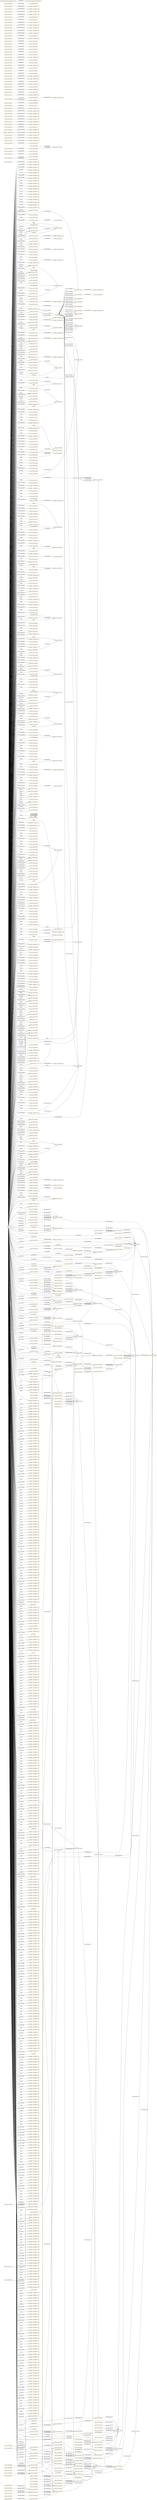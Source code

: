 digraph ar2dtool_diagram { 
rankdir=LR;
size="1501"
node [shape = rectangle, color="orange"]; "-2c8e0f48:174e3bbf5d2:-7d28" "resource:SIO_000511" "resource:SIO_000520" "-2c8e0f48:174e3bbf5d2:-7cd5" "resource:SIO_000554" "resource:SIO_000344" "resource:SIO_001265" "resource:SIO_000806" "resource:SIO_000112" "resource:SIO_000072" "resource:SIO_000452" "resource:SIO_010001" "resource:SIO_010010" "resource:SIO_010009" "resource:SIO_010341" "-2c8e0f48:174e3bbf5d2:-7e65" "resource:SIO_001001" "resource:SIO_010456" "resource:SIO_000750" "resource:SIO_000256" "resource:SIO_000431" "-2c8e0f48:174e3bbf5d2:-7c61" "resource:SIO_000758" "-2c8e0f48:174e3bbf5d2:-7e92" "resource:SIO_000391" "-2c8e0f48:174e3bbf5d2:-7f05" "resource:SIO_000692" "resource:SIO_000402" "resource:SIO_001091" "resource:SIO_010336" "resource:SIO_000776" "resource:SIO_000494" "resource:SIO_000056" "resource:SIO_010530" "resource:SIO_001014" "resource:SIO_001405" "resource:SIO_000016" "resource:SIO_000092" "resource:SIO_010368" "resource:SIO_001216" "resource:SIO_010289" "resource:SIO_010416" "resource:SIO_010048" "resource:SIO_010057" "resource:SIO_000167" "resource:SIO_000314" "resource:SIO_010375" "resource:SIO_001232" "resource:SIO_000962" "-2c8e0f48:174e3bbf5d2:-7d85" "resource:SIO_010464" "resource:SIO_010295" "resource:SIO_000417" "-2c8e0f48:174e3bbf5d2:-7f5d" "resource:SIO_000106" "resource:SIO_000720" "resource:SIO_010450" "-2c8e0f48:174e3bbf5d2:-7f3a" "resource:SIO_010458" "resource:SIO_000532" "resource:SIO_000708" "resource:SIO_000070" "resource:SIO_000404" "resource:SIO_010346" "-2c8e0f48:174e3bbf5d2:-7ff8" "resource:SIO_010075" "resource:SIO_001176" "resource:SIO_000185" "resource:SIO_001224" "resource:SIO_010035" "resource:SIO_000715" "-2c8e0f48:174e3bbf5d2:-7e43" "resource:SIO_010362" "resource:SIO_001210" "resource:SIO_001197" "-2c8e0f48:174e3bbf5d2:-7de2" "resource:SIO_000116" "resource:SIO_001218" "resource:SIO_000810" "-2c8e0f48:174e3bbf5d2:-7d63" "resource:SIO_000125" "resource:SIO_000701" "resource:SIO_000076" "resource:SIO_000456" "resource:SIO_010442" "resource:SIO_000268" "resource:SIO_000499" "resource:SIO_001010" "resource:SIO_011126" "resource:SIO_000754" "resource:SIO_010008" "resource:SIO_001135" "resource:SIO_001095" "resource:SIO_000089" "resource:SIO_001008" "resource:SIO_010455" "resource:SIO_000722" "resource:SIO_001045" "-2c8e0f48:174e3bbf5d2:-7d73" "resource:SIO_010462" "resource:SIO_001353" "-2c8e0f48:174e3bbf5d2:-7dda" "-2c8e0f48:174e3bbf5d2:-7ed5" "resource:SIO_010101" "-2c8e0f48:174e3bbf5d2:-7c8f" "resource:SIO_000036" "resource:SIO_000647" "resource:SIO_000538" "resource:SIO_010497" "resource:SIO_001291" "-2c8e0f48:174e3bbf5d2:-7e0f" "-2c8e0f48:174e3bbf5d2:-7e1e" "resource:SIO_010783" "-2c8e0f48:174e3bbf5d2:-7f36" "resource:SIO_000458" "resource:SIO_001174" "resource:SIO_000913" "resource:SIO_000915" "-2c8e0f48:174e3bbf5d2:-7f72" "resource:SIO_000613" "resource:SIO_000713" "resource:SIO_001188" "resource:SIO_000756" "-2c8e0f48:174e3bbf5d2:-7dbe" "resource:SIO_001297" "-2c8e0f48:174e3bbf5d2:-7f1e" "resource:SIO_010047" "resource:SIO_000123" "resource:SIO_000074" "resource:SIO_000083" "-2c8e0f48:174e3bbf5d2:-7c93" "resource:SIO_010448" "resource:SIO_010533" "-2c8e0f48:174e3bbf5d2:-7c70" "resource:SIO_000468" "resource:SIO_000014" "resource:SIO_000516" "-2c8e0f48:174e3bbf5d2:-7f6e" "resource:SIO_001093" "resource:SIO_000500" "-2c8e0f48:174e3bbf5d2:-7ca9" "resource:SIO_010051" "resource:SIO_001043" "resource:SIO_000508" "resource:SIO_000429" "resource:SIO_000809" "resource:SIO_010432" "resource:SIO_010782" "resource:SIO_000960" "resource:SIO_001132" "resource:SIO_010004" "-2c8e0f48:174e3bbf5d2:-7ff0" "resource:SIO_000524" "resource:SIO_000550" "-2c8e0f48:174e3bbf5d2:-7ec7" "-2c8e0f48:174e3bbf5d2:-7e54" "resource:SIO_010020" "resource:SIO_000034" "resource:SIO_000434" "-2c8e0f48:174e3bbf5d2:-7f97" "resource:SIO_000577" "resource:SIO_000005" "resource:SIO_010309" "resource:SIO_010344" "resource:SIO_000747" "resource:SIO_000279" "-2c8e0f48:174e3bbf5d2:-7f77" "resource:SIO_000441" "-2c8e0f48:174e3bbf5d2:-7fb6" "resource:SIO_000327" "resource:SIO_000462" "resource:SIO_000143" "-2c8e0f48:174e3bbf5d2:-7cbc" "-2c8e0f48:174e3bbf5d2:-7e6c" "resource:SIO_001295" "resource:SIO_000114" "resource:SIO_000454" "-2c8e0f48:174e3bbf5d2:-7c99" "resource:SIO_000052" "resource:SIO_010378" "resource:SIO_000353" "resource:SIO_001370" "resource:SIO_001269" "resource:SIO_000012" "-2c8e0f48:174e3bbf5d2:-7d10" "resource:SIO_000752" "resource:SIO_000555" "resource:SIO_001107" "-2c8e0f48:174e3bbf5d2:-7c7f" "resource:SIO_001301" "resource:SIO_001035" "resource:SIO_001266" "resource:SIO_011001" "resource:SIO_000541" "resource:SIO_000270" "resource:SIO_000318" "resource:SIO_000549" "resource:SIO_001071" "-2c8e0f48:174e3bbf5d2:-7dfa" "resource:SIO_000512" "resource:SIO_000579" "resource:SIO_010460" "resource:SIO_000638" "resource:SIO_010011" "resource:SIO_001273" "resource:SIO_010410" "-2c8e0f48:174e3bbf5d2:-7d52" "-2c8e0f48:174e3bbf5d2:-7d02" "resource:SIO_000609" "resource:SIO_000148" "resource:SIO_011118" "resource:SIO_001213" "-2c8e0f48:174e3bbf5d2:-7d84" "resource:SIO_000704" "resource:SIO_010342" "-2c8e0f48:174e3bbf5d2:-7daf" "resource:SIO_010071" "resource:SIO_000460" "resource:SIO_010039" "resource:SIO_000257" "-2c8e0f48:174e3bbf5d2:-7f93" "resource:SIO_000805" "resource:SIO_010337" "resource:SIO_000664" "-2c8e0f48:174e3bbf5d2:-7eec" "resource:SIO_001233" "resource:SIO_001375" "resource:SIO_001267" "resource:SIO_000261" "-2c8e0f48:174e3bbf5d2:-7e7b" "resource:SIO_010058" "-2c8e0f48:174e3bbf5d2:-7fd2" "resource:SIO_010451" "resource:SIO_001041" "-2c8e0f48:174e3bbf5d2:-7d9b" "resource:SIO_010459" "-2c8e0f48:174e3bbf5d2:-7ce3" "resource:SIO_000807" "resource:SIO_010358" "resource:SIO_000963" "-2c8e0f48:174e3bbf5d2:-7d77" "resource:SIO_010780" "resource:SIO_000113" "-2c8e0f48:174e3bbf5d2:-7d6e" "resource:SIO_000004" "-2c8e0f48:174e3bbf5d2:-7f1b" "resource:SIO_000370" "resource:SIO_010296" "resource:SIO_010002" "resource:SIO_000405" "resource:SIO_000440" "resource:SIO_000448" "-2c8e0f48:174e3bbf5d2:-7e16" "resource:SIO_000721" "resource:SIO_000751" "resource:SIO_000902" "resource:SIO_000432" "resource:SIO_010096" "resource:SIO_001294" "resource:SIO_001211" "resource:SIO_000702" "-2c8e0f48:174e3bbf5d2:-7cb4" "resource:SIO_010334" "resource:SIO_001177" "resource:SIO_000269" "-2c8e0f48:174e3bbf5d2:-7cce" "resource:SIO_001015" "-2c8e0f48:174e3bbf5d2:-7fb2" "resource:SIO_000390" "resource:SIO_010443" "resource:SIO_000457" "resource:SIO_010043" "resource:SIO_001090" "-2c8e0f48:174e3bbf5d2:-7db4" "resource:SIO_000505" "resource:SIO_001046" "resource:SIO_000168" "resource:SIO_000321" "resource:SIO_001116" "resource:SIO_010376" "resource:SIO_010424" "resource:SIO_000965" "resource:SIO_000418" "-2c8e0f48:174e3bbf5d2:-7c9e" "resource:SIO_001009" "resource:SIO_010056" "resource:SIO_000723" "resource:SIO_001264" "resource:SIO_010090" "resource:SIO_011007" "resource:SIO_000111" "-2c8e0f48:174e3bbf5d2:-7d6a" "resource:SIO_000097" "resource:SIO_010463" "resource:SIO_010000" "resource:SIO_000903" "resource:SIO_000614" "resource:SIO_000640" "resource:SIO_000146" "-2c8e0f48:174e3bbf5d2:-7f57" "resource:SIO_000648" "resource:SIO_000430" "-2c8e0f48:174e3bbf5d2:-7cbf" "-2c8e0f48:174e3bbf5d2:-7e6f" "resource:SIO_001292" "resource:SIO_000289" "resource:SIO_000707" "resource:SIO_000337" "resource:SIO_000401" "resource:SIO_000459" "resource:SIO_000523" "-2c8e0f48:174e3bbf5d2:-7cb2" "resource:SIO_010340" "resource:SIO_010074" "resource:SIO_001175" "resource:SIO_001040" "resource:SIO_000914" "resource:SIO_000275" "resource:SIO_000675" "resource:SIO_000784" "-2c8e0f48:174e3bbf5d2:-7e2c" "-2c8e0f48:174e3bbf5d2:-7da5" "resource:SIO_000714" "resource:SIO_011121" "-2c8e0f48:174e3bbf5d2:-7edd" "resource:SIO_001298" "resource:SIO_001215" "resource:SIO_010288" "resource:SIO_010415" "resource:SIO_001136" "resource:SIO_000342" "-2c8e0f48:174e3bbf5d2:-7f9b" "resource:SIO_000376" "-2c8e0f48:174e3bbf5d2:-7cb8" "resource:SIO_000166" "resource:SIO_010508" "resource:SIO_001231" "resource:SIO_000015" "resource:SIO_000580" "resource:SIO_000091" "resource:SIO_000150" "resource:SIO_010076" "resource:SIO_000995" "resource:SIO_001270" "resource:SIO_000307" "resource:SIO_001094" "resource:SIO_000559" "resource:SIO_000501" "resource:SIO_000509" "resource:SIO_001262" "resource:SIO_010457" "resource:SIO_000762" "-2c8e0f48:174e3bbf5d2:-7dcc" "-2c8e0f48:174e3bbf5d2:-7f7c" "resource:SIO_001074" "resource:SIO_000539" "resource:SIO_000961" "resource:SIO_010005" "-2c8e0f48:174e3bbf5d2:-7f43" "resource:SIO_010345" "resource:SIO_000328" "resource:SIO_010100" "resource:SIO_000463" "-2c8e0f48:174e3bbf5d2:-7fe3" "resource:SIO_000144" "resource:SIO_000035" "resource:SIO_000435" "resource:SIO_010094" "resource:SIO_000395" "resource:SIO_010029" "-2c8e0f48:174e3bbf5d2:-7f8f" "resource:SIO_000578" "-2c8e0f48:174e3bbf5d2:-7e1d" "resource:SIO_000115" "resource:SIO_001217" "resource:SIO_000006" "resource:SIO_000124" "-2c8e0f48:174e3bbf5d2:-7d7d" "resource:SIO_000626" "-2c8e0f48:174e3bbf5d2:-7dab" "resource:SIO_001289" "resource:SIO_000498" "resource:SIO_000131" "-2c8e0f48:174e3bbf5d2:-7c79" "resource:SIO_000653" "resource:SIO_000753" "resource:SIO_000997" "resource:SIO_001296" "resource:SIO_001209" "resource:SIO_000333" "resource:SIO_000455" "-2c8e0f48:174e3bbf5d2:-7cfd" "resource:SIO_000503" "resource:SIO_000162" "-2c8e0f48:174e3bbf5d2:-7dea" "-2c8e0f48:174e3bbf5d2:-7ea8" "resource:SIO_000284" "resource:SIO_001227" "resource:SIO_010038" "-2c8e0f48:174e3bbf5d2:-7fc1" "resource:SIO_000354" "resource:SIO_011125" "resource:SIO_010299" "resource:SIO_010007" "-2c8e0f48:174e3bbf5d2:-7d3c" "resource:SIO_000556" "resource:SIO_010411" "resource:SIO_010310" "resource:SIO_010054" "resource:SIO_001145" "resource:SIO_001302" "resource:SIO_000592" "resource:SIO_011002" "resource:SIO_011119" "resource:SIO_000428" "resource:SIO_000437" "resource:SIO_010099" "resource:SIO_001072" "resource:SIO_000069" "resource:SIO_000000" "resource:SIO_000400" "-2c8e0f48:174e3bbf5d2:-7e26" "resource:SIO_000967" "-2c8e0f48:174e3bbf5d2:-7f48" "resource:SIO_010461" "resource:SIO_000639" "resource:SIO_001274" "resource:SIO_000396" "-2c8e0f48:174e3bbf5d2:-7e62" "-2c8e0f48:174e3bbf5d2:-7ffc" "resource:SIO_001003" "resource:SIO_000564" "-2c8e0f48:174e3bbf5d2:-7fac" "-2c8e0f48:174e3bbf5d2:-7e3d" "resource:SIO_000719" "resource:SIO_000612" "resource:SIO_000258" "resource:SIO_001214" "resource:SIO_001290" "resource:SIO_000755" "resource:SIO_001336" "resource:SIO_000705" "resource:SIO_000694" "resource:SIO_010046" "resource:SIO_000122" "resource:SIO_001038" "resource:SIO_010072" "-2c8e0f48:174e3bbf5d2:-7e75" "resource:SIO_010532" "-2c8e0f48:174e3bbf5d2:-7e9e" "resource:SIO_000959" "-2c8e0f48:174e3bbf5d2:-7f60" "resource:SIO_000476" "resource:SIO_000651" "resource:SIO_010025" "resource:SIO_001050" "resource:SIO_000794" "resource:SIO_001139" "resource:SIO_000073" "resource:SIO_000453" "resource:SIO_000340" "-2c8e0f48:174e3bbf5d2:-7ca2" "resource:SIO_010447" "resource:SIO_010059" "resource:SIO_000483" "resource:SIO_010506" "resource:SIO_000319" "resource:SIO_001234" "-2c8e0f48:174e3bbf5d2:-7cc8" "resource:SIO_000262" "-2c8e0f48:174e3bbf5d2:-7c9a" "-2c8e0f48:174e3bbf5d2:-7d58" "-2c8e0f48:174e3bbf5d2:-7f15" "resource:SIO_000449" "resource:SIO_000108" "resource:SIO_010052" "resource:SIO_000507" "resource:SIO_001260" "resource:SIO_000808" "resource:SIO_010359" "resource:SIO_010423" "-2c8e0f48:174e3bbf5d2:-7eb2" "resource:SIO_000589" "resource:SIO_000017" "resource:SIO_010003" "-2c8e0f48:174e3bbf5d2:-7e4f" "resource:SIO_010343" "resource:SIO_000562" "resource:SIO_000142" "resource:SIO_000433" "-2c8e0f48:174e3bbf5d2:-7e59" "resource:SIO_000469" "-2c8e0f48:174e3bbf5d2:-7fda" "resource:SIO_000078" "resource:SIO_010044" "-2c8e0f48:174e3bbf5d2:-7cf1" "resource:SIO_000780" "resource:SIO_010030" "-2c8e0f48:174e3bbf5d2:-7da1" "resource:SIO_000616" "resource:SIO_000966" "resource:SIO_000302" "resource:SIO_010363" "resource:SIO_010284" "resource:SIO_000080" "-2c8e0f48:174e3bbf5d2:-7d1e" "resource:SIO_000984" "resource:SIO_001047" "resource:SIO_010377" "resource:SIO_001117" "-2c8e0f48:174e3bbf5d2:-7ce9" "-2c8e0f48:174e3bbf5d2:-7cea" "resource:SIO_010091" "-2c8e0f48:174e3bbf5d2:-7f2f" "resource:SIO_010425" "-2c8e0f48:174e3bbf5d2:-7f27" ; /*classes style*/
	"resource:SIO_010009" -> "resource:SIO_010010" [ label = "owl:disjointWith" ];
	"resource:SIO_001098" -> "resource:SIO_000272" [ label = "rdfs:subPropertyOf" ];
	"resource:SIO_010462" -> "resource:SIO_010463" [ label = "owl:disjointWith" ];
	"resource:SIO_001279" -> "resource:SIO_000008" [ label = "rdfs:subPropertyOf" ];
	"resource:SIO_010377" -> "resource:SIO_010378" [ label = "owl:disjointWith" ];
	"resource:SIO_010377" -> "-2c8e0f48:174e3bbf5d2:-7cbf" [ label = "owl:equivalentClass" ];
	"resource:SIO_000232" -> "resource:SIO_000062" [ label = "rdfs:subPropertyOf" ];
	"resource:SIO_000805" -> "resource:SIO_000806" [ label = "owl:disjointWith" ];
	"resource:SIO_010432" -> "-2c8e0f48:174e3bbf5d2:-7cb4" [ label = "owl:equivalentClass" ];
	"resource:SIO_000202" -> "resource:SIO_000145" [ label = "rdfs:subPropertyOf" ];
	"resource:SIO_000093" -> "resource:SIO_000068" [ label = "rdfs:subPropertyOf" ];
	"resource:SIO_001280" -> "resource:SIO_000011" [ label = "rdfs:subPropertyOf" ];
	"resource:SIO_000274" -> "resource:SIO_000497" [ label = "rdfs:subPropertyOf" ];
	"resource:SIO_000274" -> "resource:SIO_000244" [ label = "rdfs:subPropertyOf" ];
	"resource:SIO_001008" -> "-2c8e0f48:174e3bbf5d2:-7e16" [ label = "owl:equivalentClass" ];
	"resource:SIO_000455" -> "resource:SIO_000458" [ label = "owl:disjointWith" ];
	"resource:SIO_000455" -> "-2c8e0f48:174e3bbf5d2:-7f1e" [ label = "owl:equivalentClass" ];
	"resource:SIO_000063" -> "resource:SIO_000062" [ label = "rdfs:subPropertyOf" ];
	"resource:SIO_010082" -> "resource:SIO_010078" [ label = "rdfs:subPropertyOf" ];
	"resource:SIO_000244" -> "resource:SIO_000352" [ label = "rdfs:subPropertyOf" ];
	"resource:SIO_000636" -> "resource:SIO_000352" [ label = "rdfs:subPropertyOf" ];
	"resource:SIO_000425" -> "resource:SIO_000001" [ label = "rdfs:subPropertyOf" ];
	"resource:SIO_000214" -> "resource:SIO_000425" [ label = "rdfs:subPropertyOf" ];
	"resource:SIO_000793" -> "resource:SIO_000687" [ label = "rdfs:subPropertyOf" ];
	"resource:SIO_001401" -> "resource:SIO_001154" [ label = "rdfs:subPropertyOf" ];
	"resource:SIO_000974" -> "resource:SIO_000053" [ label = "rdfs:subPropertyOf" ];
	"resource:SIO_000497" -> "resource:SIO_000272" [ label = "rdfs:subPropertyOf" ];
	"resource:SIO_010782" -> "resource:SIO_010783" [ label = "owl:disjointWith" ];
	"resource:SIO_000286" -> "resource:SIO_000497" [ label = "rdfs:subPropertyOf" ];
	"resource:SIO_000552" -> "resource:SIO_000230" [ label = "rdfs:subPropertyOf" ];
	"resource:SIO_001262" -> "-2c8e0f48:174e3bbf5d2:-7d85" [ label = "owl:equivalentClass" ];
	"resource:SIO_000341" -> "resource:SIO_000425" [ label = "rdfs:subPropertyOf" ];
	"resource:SIO_000733" -> "resource:SIO_000737" [ label = "rdfs:subPropertyOf" ];
	"resource:SIO_000437" -> "-2c8e0f48:174e3bbf5d2:-7f3a" [ label = "owl:equivalentClass" ];
	"resource:SIO_010456" -> "-2c8e0f48:174e3bbf5d2:-7c9a" [ label = "owl:equivalentClass" ];
	"resource:SIO_000311" -> "resource:SIO_000232" [ label = "rdfs:subPropertyOf" ];
	"resource:SIO_000226" -> "resource:SIO_000236" [ label = "rdfs:subPropertyOf" ];
	"resource:SIO_000775" -> "resource:SIO_000773" [ label = "rdfs:subPropertyOf" ];
	"resource:SIO_000268" -> "-2c8e0f48:174e3bbf5d2:-7f6e" [ label = "owl:equivalentClass" ];
	"resource:SIO_000142" -> "resource:SIO_000143" [ label = "owl:disjointWith" ];
	"resource:SIO_000449" -> "resource:SIO_000468" [ label = "owl:disjointWith" ];
	"resource:SIO_000323" -> "resource:SIO_000128" [ label = "rdfs:subPropertyOf" ];
	"resource:SIO_001159" -> "resource:SIO_000062" [ label = "rdfs:subPropertyOf" ];
	"resource:SIO_000208" -> "resource:SIO_000773" [ label = "rdfs:subPropertyOf" ];
	"resource:SIO_000365" -> "resource:SIO_000219" [ label = "rdfs:subPropertyOf" ];
	"resource:SIO_000631" -> "resource:SIO_000628" [ label = "rdfs:subPropertyOf" ];
	"resource:SIO_000420" -> "resource:SIO_000425" [ label = "rdfs:subPropertyOf" ];
	"resource:SIO_000335" -> "resource:SIO_000652" [ label = "rdfs:subPropertyOf" ];
	"resource:SIO_000335" -> "resource:SIO_000293" [ label = "rdfs:subPropertyOf" ];
	"resource:SIO_000124" -> "-2c8e0f48:174e3bbf5d2:-7f93" [ label = "owl:equivalentClass" ];
	"resource:SIO_001045" -> "-2c8e0f48:174e3bbf5d2:-7e0f" [ label = "owl:equivalentClass" ];
	"resource:SIO_010058" -> "resource:SIO_010059" [ label = "owl:disjointWith" ];
	"resource:SIO_000673" -> "resource:SIO_000671" [ label = "rdfs:subPropertyOf" ];
	"resource:SIO_000462" -> "resource:SIO_000463" [ label = "owl:disjointWith" ];
	"resource:SIO_000251" -> "resource:SIO_000249" [ label = "rdfs:subPropertyOf" ];
	"resource:SIO_000643" -> "resource:SIO_000224" [ label = "rdfs:subPropertyOf" ];
	"resource:SIO_000558" -> "resource:SIO_010302" [ label = "rdfs:subPropertyOf" ];
	"resource:SIO_001353" -> "-2c8e0f48:174e3bbf5d2:-7d6e" [ label = "owl:equivalentClass" ];
	"resource:SIO_000221" -> "resource:SIO_000008" [ label = "rdfs:subPropertyOf" ];
	"resource:SIO_010336" -> "resource:SIO_010337" [ label = "owl:disjointWith" ];
	"resource:SIO_000709" -> "resource:SIO_000001" [ label = "rdfs:subPropertyOf" ];
	"resource:SIO_000293" -> "resource:SIO_000203" [ label = "rdfs:subPropertyOf" ];
	"resource:SIO_011126" -> "-2c8e0f48:174e3bbf5d2:-7c61" [ label = "owl:equivalentClass" ];
	"resource:SIO_000655" -> "resource:SIO_000294" [ label = "rdfs:subPropertyOf" ];
	"resource:SIO_000052" -> "-2c8e0f48:174e3bbf5d2:-7fda" [ label = "owl:equivalentClass" ];
	"resource:SIO_000710" -> "resource:SIO_000709" [ label = "rdfs:subPropertyOf" ];
	"resource:SIO_000233" -> "resource:SIO_000011" [ label = "rdfs:subPropertyOf" ];
	"resource:SIO_001154" -> "resource:SIO_000294" [ label = "rdfs:subPropertyOf" ];
	"resource:SIO_000203" -> "resource:SIO_000322" [ label = "rdfs:subPropertyOf" ];
	"resource:SIO_000697" -> "resource:SIO_000709" [ label = "rdfs:subPropertyOf" ];
	"resource:SIO_001009" -> "resource:SIO_001010" [ label = "owl:disjointWith" ];
	"resource:SIO_010083" -> "resource:SIO_010079" [ label = "rdfs:subPropertyOf" ];
	"resource:SIO_000064" -> "resource:SIO_000219" [ label = "rdfs:subPropertyOf" ];
	"resource:SIO_000456" -> "resource:SIO_000457" [ label = "owl:disjointWith" ];
	"resource:SIO_000245" -> "resource:SIO_000294" [ label = "rdfs:subPropertyOf" ];
	"resource:SIO_000511" -> "-2c8e0f48:174e3bbf5d2:-7f05" [ label = "owl:equivalentClass" ];
	"resource:SIO_000426" -> "resource:SIO_000425" [ label = "rdfs:subPropertyOf" ];
	"resource:SIO_000215" -> "resource:SIO_000011" [ label = "rdfs:subPropertyOf" ];
	"resource:SIO_001402" -> "resource:SIO_001154" [ label = "rdfs:subPropertyOf" ];
	"resource:SIO_000975" -> "resource:SIO_000093" [ label = "rdfs:subPropertyOf" ];
	"resource:SIO_000679" -> "resource:SIO_000054" [ label = "rdfs:subPropertyOf" ];
	"resource:SIO_000553" -> "resource:SIO_000231" [ label = "rdfs:subPropertyOf" ];
	"resource:SIO_000342" -> "-2c8e0f48:174e3bbf5d2:-7f48" [ label = "owl:equivalentClass" ];
	"resource:SIO_000734" -> "resource:SIO_000699" [ label = "rdfs:subPropertyOf" ];
	"resource:SIO_000257" -> "resource:SIO_000258" [ label = "owl:disjointWith" ];
	"resource:SIO_000131" -> "resource:SIO_001197" [ label = "owl:disjointWith" ];
	"resource:SIO_000523" -> "resource:SIO_000524" [ label = "owl:disjointWith" ];
	"resource:SIO_010457" -> "-2c8e0f48:174e3bbf5d2:-7c93" [ label = "owl:equivalentClass" ];
	"resource:SIO_000312" -> "resource:SIO_000229" [ label = "rdfs:subPropertyOf" ];
	"resource:SIO_000704" -> "resource:SIO_000721" [ label = "owl:disjointWith" ];
	"resource:SIO_000227" -> "resource:SIO_000643" [ label = "rdfs:subPropertyOf" ];
	"resource:SIO_000680" -> "resource:SIO_000679" [ label = "rdfs:subPropertyOf" ];
	"resource:SIO_010005" -> "resource:SIO_010047" [ label = "owl:disjointWith" ];
	"resource:SIO_000269" -> "resource:SIO_000270" [ label = "owl:disjointWith" ];
	"resource:SIO_010288" -> "resource:SIO_010289" [ label = "owl:disjointWith" ];
	"resource:SIO_000324" -> "resource:SIO_000202" [ label = "rdfs:subPropertyOf" ];
	"resource:SIO_010343" -> "-2c8e0f48:174e3bbf5d2:-7cea" [ label = "owl:equivalentClass" ];
	"resource:SIO_000692" -> "resource:SIO_000694" [ label = "owl:disjointWith" ];
	"resource:SIO_000028" -> "resource:SIO_000145" [ label = "rdfs:subPropertyOf" ];
	"resource:SIO_000209" -> "resource:SIO_000773" [ label = "rdfs:subPropertyOf" ];
	"resource:SIO_000577" -> "resource:SIO_000578" [ label = "owl:disjointWith" ];
	"resource:SIO_000758" -> "resource:SIO_001093" [ label = "owl:disjointWith" ];
	"resource:SIO_000240" -> "resource:SIO_000203" [ label = "rdfs:subPropertyOf" ];
	"resource:SIO_000632" -> "resource:SIO_000210" [ label = "rdfs:subPropertyOf" ];
	"resource:SIO_000421" -> "resource:SIO_000425" [ label = "rdfs:subPropertyOf" ];
	"resource:SIO_000210" -> "resource:SIO_000628" [ label = "rdfs:subPropertyOf" ];
	"resource:SIO_000125" -> "-2c8e0f48:174e3bbf5d2:-7f8f" [ label = "owl:equivalentClass" ];
	"resource:SIO_001046" -> "resource:SIO_001047" [ label = "owl:disjointWith" ];
	"resource:SIO_010410" -> "-2c8e0f48:174e3bbf5d2:-7cbc" [ label = "owl:equivalentClass" ];
	"resource:SIO_000970" -> "resource:SIO_000975" [ label = "rdfs:subPropertyOf" ];
	"resource:SIO_001101" -> "resource:SIO_000709" [ label = "rdfs:subPropertyOf" ];
	"resource:SIO_000674" -> "resource:SIO_000672" [ label = "rdfs:subPropertyOf" ];
	"resource:SIO_000589" -> "-2c8e0f48:174e3bbf5d2:-7eec" [ label = "owl:equivalentClass" ];
	"http://semanticscience.org/ontology/sio.owl" -> "http://creativecommons.org/licenses/by/4.0/" [ label = "terms:license" ];
	"resource:SIO_000252" -> "resource:SIO_000212" [ label = "rdfs:subPropertyOf" ];
	"resource:SIO_000644" -> "resource:SIO_000223" [ label = "rdfs:subPropertyOf" ];
	"resource:SIO_001269" -> "resource:SIO_001270" [ label = "owl:disjointWith" ];
	"resource:SIO_000222" -> "resource:SIO_000011" [ label = "rdfs:subPropertyOf" ];
	"resource:SIO_000011" -> "resource:SIO_000001" [ label = "rdfs:subPropertyOf" ];
	"resource:SIO_000318" -> "resource:SIO_000319" [ label = "owl:disjointWith" ];
	"resource:SIO_000294" -> "resource:SIO_000243" [ label = "rdfs:subPropertyOf" ];
	"resource:SIO_010000" -> "-2c8e0f48:174e3bbf5d2:-7d63" [ label = "owl:equivalentClass" ];
	"resource:SIO_001209" -> "-2c8e0f48:174e3bbf5d2:-7d9b" [ label = "owl:equivalentClass" ];
	"resource:SIO_000656" -> "resource:SIO_000655" [ label = "rdfs:subPropertyOf" ];
	"resource:SIO_000053" -> "resource:SIO_000028" [ label = "rdfs:subPropertyOf" ];
	"resource:SIO_000234" -> "resource:SIO_000008" [ label = "rdfs:subPropertyOf" ];
	"resource:SIO_001155" -> "resource:SIO_000352" [ label = "rdfs:subPropertyOf" ];
	"resource:SIO_000807" -> "resource:SIO_000808" [ label = "owl:disjointWith" ];
	"resource:SIO_001210" -> "resource:SIO_001211" [ label = "owl:disjointWith" ];
	"resource:SIO_000204" -> "resource:SIO_000322" [ label = "rdfs:subPropertyOf" ];
	"resource:SIO_000095" -> "resource:SIO_000011" [ label = "rdfs:subPropertyOf" ];
	"resource:SIO_000668" -> "resource:SIO_000628" [ label = "rdfs:subPropertyOf" ];
	"resource:SIO_010295" -> "resource:SIO_010296" [ label = "owl:disjointWith" ];
	"resource:SIO_000246" -> "resource:SIO_000245" [ label = "rdfs:subPropertyOf" ];
	"resource:SIO_000427" -> "resource:SIO_000424" [ label = "rdfs:subPropertyOf" ];
	"resource:SIO_000216" -> "resource:SIO_000008" [ label = "rdfs:subPropertyOf" ];
	"resource:SIO_001403" -> "resource:SIO_000001" [ label = "rdfs:subPropertyOf" ];
	"resource:SIO_000005" -> "resource:SIO_000340" [ label = "owl:disjointWith" ];
	"resource:SIO_000288" -> "resource:SIO_000203" [ label = "rdfs:subPropertyOf" ];
	"resource:SIO_000554" -> "resource:SIO_000555" [ label = "owl:disjointWith" ];
	"resource:SIO_000469" -> "-2c8e0f48:174e3bbf5d2:-7f15" [ label = "owl:equivalentClass" ];
	"resource:SIO_010362" -> "-2c8e0f48:174e3bbf5d2:-7cce" [ label = "owl:equivalentClass" ];
	"resource:SIO_000735" -> "resource:SIO_000733" [ label = "rdfs:subPropertyOf" ];
	"resource:SIO_000132" -> "resource:SIO_000322" [ label = "rdfs:subPropertyOf" ];
	"resource:SIO_010458" -> "-2c8e0f48:174e3bbf5d2:-7c8f" [ label = "owl:equivalentClass" ];
	"resource:SIO_000313" -> "resource:SIO_000310" [ label = "rdfs:subPropertyOf" ];
	"resource:SIO_000892" -> "resource:SIO_000212" [ label = "rdfs:subPropertyOf" ];
	"resource:SIO_000228" -> "resource:SIO_000644" [ label = "rdfs:subPropertyOf" ];
	"resource:SIO_000681" -> "resource:SIO_000679" [ label = "rdfs:subPropertyOf" ];
	"resource:SIO_000017" -> "resource:SIO_000354" [ label = "owl:disjointWith" ];
	"resource:SIO_010302" -> "resource:SIO_000272" [ label = "rdfs:subPropertyOf" ];
	"resource:SIO_000089" -> "-2c8e0f48:174e3bbf5d2:-7fc1" [ label = "owl:equivalentClass" ];
	"resource:SIO_000440" -> "-2c8e0f48:174e3bbf5d2:-7f2f" [ label = "owl:equivalentClass" ];
	"resource:SIO_000355" -> "resource:SIO_000229" [ label = "rdfs:subPropertyOf" ];
	"resource:SIO_000059" -> "resource:SIO_000008" [ label = "rdfs:subPropertyOf" ];
	"resource:SIO_010078" -> "resource:SIO_000338" [ label = "rdfs:subPropertyOf" ];
	"resource:SIO_000325" -> "-2c8e0f48:174e3bbf5d2:-7ff4" [ label = "owl:propertyChainAxiom" ];
	"resource:SIO_000325" -> "resource:SIO_000322" [ label = "rdfs:subPropertyOf" ];
	"resource:SIO_001035" -> "resource:SIO_001038" [ label = "owl:disjointWith" ];
	"resource:SIO_000029" -> "resource:SIO_000096" [ label = "rdfs:subPropertyOf" ];
	"resource:SIO_001301" -> "resource:SIO_001302" [ label = "owl:disjointWith" ];
	"resource:SIO_010048" -> "resource:SIO_010052" [ label = "owl:disjointWith" ];
	"resource:SIO_000482" -> "resource:SIO_000283" [ label = "rdfs:subPropertyOf" ];
	"resource:SIO_000060" -> "resource:SIO_000205" [ label = "rdfs:subPropertyOf" ];
	"resource:SIO_000452" -> "resource:SIO_000454" [ label = "owl:disjointWith" ];
	"resource:SIO_000452" -> "resource:SIO_000453" [ label = "owl:disjointWith" ];
	"resource:SIO_000241" -> "resource:SIO_000652" [ label = "rdfs:subPropertyOf" ];
	"resource:SIO_000241" -> "resource:SIO_000211" [ label = "rdfs:subPropertyOf" ];
	"resource:SIO_000633" -> "resource:SIO_000205" [ label = "rdfs:subPropertyOf" ];
	"resource:SIO_000422" -> "resource:SIO_000283" [ label = "rdfs:subPropertyOf" ];
	"resource:SIO_000211" -> "resource:SIO_000203" [ label = "rdfs:subPropertyOf" ];
	"resource:SIO_000971" -> "resource:SIO_000974" [ label = "rdfs:subPropertyOf" ];
	"resource:SIO_000307" -> "-2c8e0f48:174e3bbf5d2:-7f60" [ label = "owl:equivalentClass" ];
	"resource:SIO_000283" -> "resource:SIO_000272" [ label = "rdfs:subPropertyOf" ];
	"resource:SIO_000675" -> "-2c8e0f48:174e3bbf5d2:-7ec7" [ label = "owl:equivalentClass" ];
	"resource:SIO_000072" -> "resource:SIO_000073" [ label = "owl:disjointWith" ];
	"resource:SIO_000253" -> "resource:SIO_000008" [ label = "rdfs:subPropertyOf" ];
	"resource:SIO_001174" -> "-2c8e0f48:174e3bbf5d2:-7dbe" [ label = "owl:equivalentClass" ];
	"resource:SIO_000223" -> "resource:SIO_000008" [ label = "rdfs:subPropertyOf" ];
	"resource:SIO_010423" -> "-2c8e0f48:174e3bbf5d2:-7cb8" [ label = "owl:equivalentClass" ];
	"resource:SIO_000772" -> "resource:SIO_000631" [ label = "rdfs:subPropertyOf" ];
	"resource:SIO_000687" -> "resource:SIO_000322" [ label = "rdfs:subPropertyOf" ];
	"resource:SIO_001090" -> "resource:SIO_001091" [ label = "owl:disjointWith" ];
	"resource:SIO_000657" -> "resource:SIO_000352" [ label = "rdfs:subPropertyOf" ];
	"resource:SIO_000054" -> "resource:SIO_000053" [ label = "rdfs:subPropertyOf" ];
	"resource:SIO_000235" -> "resource:SIO_000586" [ label = "rdfs:subPropertyOf" ];
	"resource:SIO_001156" -> "resource:SIO_000294" [ label = "rdfs:subPropertyOf" ];
	"resource:SIO_001156" -> "resource:SIO_000229" [ label = "rdfs:subPropertyOf" ];
	"resource:SIO_000205" -> "resource:SIO_000212" [ label = "rdfs:subPropertyOf" ];
	"resource:SIO_000784" -> "resource:SIO_010048" [ label = "owl:disjointWith" ];
	"resource:SIO_000699" -> "resource:SIO_000737" [ label = "rdfs:subPropertyOf" ];
	"resource:SIO_000965" -> "-2c8e0f48:174e3bbf5d2:-7e43" [ label = "owl:equivalentClass" ];
	"resource:SIO_000096" -> "resource:SIO_000093" [ label = "rdfs:subPropertyOf" ];
	"resource:SIO_000362" -> "resource:SIO_000008" [ label = "rdfs:subPropertyOf" ];
	"resource:SIO_000277" -> "resource:SIO_000631" [ label = "rdfs:subPropertyOf" ];
	"resource:SIO_000066" -> "resource:SIO_000253" [ label = "rdfs:subPropertyOf" ];
	"resource:SIO_000458" -> "-2c8e0f48:174e3bbf5d2:-7f1b" [ label = "owl:equivalentClass" ];
	"resource:SIO_000332" -> "resource:SIO_000563" [ label = "rdfs:subPropertyOf" ];
	"resource:SIO_000247" -> "resource:SIO_000244" [ label = "rdfs:subPropertyOf" ];
	"resource:SIO_000905" -> "resource:SIO_000291" [ label = "rdfs:subPropertyOf" ];
	"resource:SIO_010532" -> "resource:SIO_010533" [ label = "owl:disjointWith" ];
	"resource:SIO_010447" -> "resource:SIO_010448" [ label = "owl:disjointWith" ];
	"resource:SIO_000217" -> "resource:SIO_000223" [ label = "rdfs:subPropertyOf" ];
	"resource:SIO_000609" -> "-2c8e0f48:174e3bbf5d2:-7edd" [ label = "owl:equivalentClass" ];
	"resource:SIO_001404" -> "resource:SIO_001403" [ label = "rdfs:subPropertyOf" ];
	"resource:SIO_000640" -> "resource:SIO_000751" [ label = "owl:disjointWith" ];
	"resource:SIO_010363" -> "-2c8e0f48:174e3bbf5d2:-7cc8" [ label = "owl:equivalentClass" ];
	"resource:SIO_000736" -> "resource:SIO_000001" [ label = "rdfs:subPropertyOf" ];
	"resource:SIO_010459" -> "resource:SIO_010460" [ label = "owl:disjointWith" ];
	"resource:SIO_000314" -> "-2c8e0f48:174e3bbf5d2:-7f5d" [ label = "owl:equivalentClass" ];
	"resource:SIO_000229" -> "resource:SIO_000132" [ label = "rdfs:subPropertyOf" ];
	"resource:SIO_000682" -> "resource:SIO_000029" [ label = "rdfs:subPropertyOf" ];
	"resource:SIO_000652" -> "resource:SIO_000203" [ label = "rdfs:subPropertyOf" ];
	"resource:SIO_001096" -> "resource:SIO_000272" [ label = "rdfs:subPropertyOf" ];
	"resource:SIO_000441" -> "-2c8e0f48:174e3bbf5d2:-7f27" [ label = "owl:equivalentClass" ];
	"resource:SIO_010375" -> "resource:SIO_010376" [ label = "owl:disjointWith" ];
	"resource:SIO_000356" -> "resource:SIO_000062" [ label = "rdfs:subPropertyOf" ];
	"resource:SIO_001277" -> "resource:SIO_000628" [ label = "rdfs:subPropertyOf" ];
	"resource:SIO_000230" -> "resource:SIO_000132" [ label = "rdfs:subPropertyOf" ];
	"resource:SIO_000145" -> "resource:SIO_000322" [ label = "rdfs:subPropertyOf" ];
	"resource:SIO_010079" -> "resource:SIO_000339" [ label = "rdfs:subPropertyOf" ];
	"resource:SIO_000960" -> "resource:SIO_000962" [ label = "owl:disjointWith" ];
	"resource:SIO_000960" -> "resource:SIO_000961" [ label = "owl:disjointWith" ];
	"resource:SIO_000272" -> "resource:SIO_000736" [ label = "rdfs:subPropertyOf" ];
	"resource:SIO_000579" -> "resource:SIO_000580" [ label = "owl:disjointWith" ];
	"resource:SIO_000061" -> "resource:SIO_000322" [ label = "rdfs:subPropertyOf" ];
	"resource:SIO_010080" -> "resource:SIO_010078" [ label = "rdfs:subPropertyOf" ];
	"resource:SIO_000242" -> "resource:SIO_000652" [ label = "rdfs:subPropertyOf" ];
	"resource:SIO_000242" -> "resource:SIO_000240" [ label = "rdfs:subPropertyOf" ];
	"resource:SIO_000634" -> "resource:SIO_000558" [ label = "rdfs:subPropertyOf" ];
	"resource:SIO_000900" -> "resource:SIO_000216" [ label = "rdfs:subPropertyOf" ];
	"resource:SIO_000549" -> "resource:SIO_000550" [ label = "owl:disjointWith" ];
	"resource:SIO_010442" -> "-2c8e0f48:174e3bbf5d2:-7ca9" [ label = "owl:equivalentClass" ];
	"resource:SIO_000338" -> "resource:SIO_000563" [ label = "rdfs:subPropertyOf" ];
	"resource:SIO_000338" -> "resource:SIO_000243" [ label = "rdfs:subPropertyOf" ];
	"resource:SIO_000212" -> "resource:SIO_000001" [ label = "rdfs:subPropertyOf" ];
	"resource:SIO_000972" -> "resource:SIO_000974" [ label = "rdfs:subPropertyOf" ];
	"resource:SIO_000495" -> "resource:SIO_000272" [ label = "rdfs:subPropertyOf" ];
	"resource:SIO_010780" -> "-2c8e0f48:174e3bbf5d2:-7c70" [ label = "owl:equivalentClass" ];
	"resource:SIO_000254" -> "resource:SIO_000011" [ label = "rdfs:subPropertyOf" ];
	"resource:SIO_000646" -> "resource:SIO_000643" [ label = "rdfs:subPropertyOf" ];
	"resource:SIO_000224" -> "resource:SIO_000011" [ label = "rdfs:subPropertyOf" ];
	"resource:SIO_000139" -> "resource:SIO_000132" [ label = "rdfs:subPropertyOf" ];
	"resource:SIO_010424" -> "resource:SIO_010425" [ label = "owl:disjointWith" ];
	"resource:SIO_000773" -> "resource:SIO_000252" [ label = "rdfs:subPropertyOf" ];
	"resource:SIO_000562" -> "resource:SIO_010284" [ label = "owl:disjointWith" ];
	"resource:SIO_000477" -> "resource:SIO_000422" [ label = "rdfs:subPropertyOf" ];
	"resource:SIO_010309" -> "resource:SIO_010310" [ label = "owl:disjointWith" ];
	"resource:SIO_000658" -> "resource:SIO_000657" [ label = "rdfs:subPropertyOf" ];
	"resource:SIO_001242" -> "resource:SIO_000736" [ label = "rdfs:subPropertyOf" ];
	"resource:SIO_001157" -> "resource:SIO_000352" [ label = "rdfs:subPropertyOf" ];
	"resource:SIO_000236" -> "resource:SIO_000646" [ label = "rdfs:subPropertyOf" ];
	"resource:SIO_000628" -> "resource:SIO_000001" [ label = "rdfs:subPropertyOf" ];
	"resource:SIO_000809" -> "-2c8e0f48:174e3bbf5d2:-7e6f" [ label = "owl:equivalentClass" ];
	"resource:SIO_000206" -> "resource:SIO_000772" [ label = "rdfs:subPropertyOf" ];
	"resource:SIO_000966" -> "resource:SIO_000967" [ label = "owl:disjointWith" ];
	"resource:SIO_000363" -> "resource:SIO_000011" [ label = "rdfs:subPropertyOf" ];
	"resource:SIO_000278" -> "resource:SIO_000252" [ label = "rdfs:subPropertyOf" ];
	"resource:SIO_000810" -> "-2c8e0f48:174e3bbf5d2:-7e6c" [ label = "owl:equivalentClass" ];
	"resource:SIO_000248" -> "resource:SIO_000352" [ label = "rdfs:subPropertyOf" ];
	"resource:SIO_000122" -> "-2c8e0f48:174e3bbf5d2:-7f9b" [ label = "owl:equivalentClass" ];
	"resource:SIO_000490" -> "resource:SIO_000482" [ label = "rdfs:subPropertyOf" ];
	"resource:SIO_000218" -> "resource:SIO_000224" [ label = "rdfs:subPropertyOf" ];
	"resource:SIO_000671" -> "resource:SIO_000008" [ label = "rdfs:subPropertyOf" ];
	"resource:SIO_001405" -> "resource:SIO_010052" [ label = "owl:disjointWith" ];
	"resource:SIO_000586" -> "resource:SIO_000644" [ label = "rdfs:subPropertyOf" ];
	"resource:SIO_000641" -> "resource:SIO_000008" [ label = "rdfs:subPropertyOf" ];
	"resource:SIO_000737" -> "resource:SIO_000736" [ label = "rdfs:subPropertyOf" ];
	"resource:SIO_000707" -> "resource:SIO_000708" [ label = "owl:disjointWith" ];
	"resource:SIO_000291" -> "resource:SIO_000230" [ label = "rdfs:subPropertyOf" ];
	"resource:SIO_000080" -> "resource:SIO_000448" [ label = "owl:disjointWith" ];
	"resource:SIO_001097" -> "resource:SIO_000272" [ label = "rdfs:subPropertyOf" ];
	"resource:SIO_010461" -> "resource:SIO_010464" [ label = "owl:disjointWith" ];
	"resource:SIO_001278" -> "resource:SIO_000628" [ label = "rdfs:subPropertyOf" ];
	"resource:SIO_000749" -> "resource:SIO_000737" [ label = "rdfs:subPropertyOf" ];
	"resource:SIO_000231" -> "resource:SIO_000062" [ label = "rdfs:subPropertyOf" ];
	"resource:SIO_000020" -> "resource:SIO_000210" [ label = "rdfs:subPropertyOf" ];
	"resource:SIO_010346" -> "-2c8e0f48:174e3bbf5d2:-7cd5" [ label = "owl:equivalentClass" ];
	"resource:SIO_000719" -> "resource:SIO_000720" [ label = "owl:disjointWith" ];
	"resource:SIO_000092" -> "-2c8e0f48:174e3bbf5d2:-7fb6" [ label = "owl:equivalentClass" ];
	"resource:SIO_000484" -> "resource:SIO_000482" [ label = "rdfs:subPropertyOf" ];
	"resource:SIO_000273" -> "resource:SIO_000053" [ label = "rdfs:subPropertyOf" ];
	"resource:SIO_000062" -> "resource:SIO_000322" [ label = "rdfs:subPropertyOf" ];
	"resource:SIO_010081" -> "resource:SIO_010079" [ label = "rdfs:subPropertyOf" ];
	"resource:SIO_001375" -> "-2c8e0f48:174e3bbf5d2:-7d6a" [ label = "owl:equivalentClass" ];
	"resource:SIO_000369" -> "resource:SIO_000273" [ label = "rdfs:subPropertyOf" ];
	"resource:SIO_000243" -> "resource:SIO_000322" [ label = "rdfs:subPropertyOf" ];
	"resource:SIO_000635" -> "resource:SIO_000294" [ label = "rdfs:subPropertyOf" ];
	"resource:SIO_000901" -> "resource:SIO_000215" [ label = "rdfs:subPropertyOf" ];
	"resource:SIO_000424" -> "resource:SIO_000283" [ label = "rdfs:subPropertyOf" ];
	"resource:SIO_000339" -> "resource:SIO_000557" [ label = "rdfs:subPropertyOf" ];
	"resource:SIO_000339" -> "resource:SIO_000243" [ label = "rdfs:subPropertyOf" ];
	"resource:SIO_000213" -> "resource:SIO_000425" [ label = "rdfs:subPropertyOf" ];
	"resource:SIO_000128" -> "resource:SIO_000061" [ label = "rdfs:subPropertyOf" ];
	"resource:SIO_000973" -> "resource:SIO_000975" [ label = "rdfs:subPropertyOf" ];
	"resource:SIO_000496" -> "resource:SIO_000495" [ label = "rdfs:subPropertyOf" ];
	"resource:SIO_000255" -> "resource:SIO_000008" [ label = "rdfs:subPropertyOf" ];
	"resource:SIO_000647" -> "resource:SIO_000648" [ label = "owl:disjointWith" ];
	"resource:SIO_010455" -> "-2c8e0f48:174e3bbf5d2:-7c9e" [ label = "owl:equivalentClass" ];
	"resource:SIO_000310" -> "resource:SIO_000093" [ label = "rdfs:subPropertyOf" ];
	"resource:SIO_000225" -> "resource:SIO_000235" [ label = "rdfs:subPropertyOf" ];
	"resource:SIO_000774" -> "resource:SIO_000772" [ label = "rdfs:subPropertyOf" ];
	"resource:SIO_001116" -> "resource:SIO_001117" [ label = "owl:disjointWith" ];
	"resource:SIO_000563" -> "resource:SIO_000628" [ label = "rdfs:subPropertyOf" ];
	"resource:SIO_000352" -> "resource:SIO_000243" [ label = "rdfs:subPropertyOf" ];
	"resource:SIO_001273" -> "resource:SIO_001274" [ label = "owl:disjointWith" ];
	"resource:SIO_000322" -> "resource:SIO_000001" [ label = "rdfs:subPropertyOf" ];
	"resource:SIO_001158" -> "resource:SIO_000229" [ label = "rdfs:subPropertyOf" ];
	"resource:SIO_000629" -> "resource:SIO_000557" [ label = "rdfs:subPropertyOf" ];
	"resource:SIO_000207" -> "resource:SIO_000772" [ label = "rdfs:subPropertyOf" ];
	"resource:SIO_010100" -> "resource:SIO_010101" [ label = "owl:disjointWith" ];
	"resource:SIO_000364" -> "resource:SIO_000253" [ label = "rdfs:subPropertyOf" ];
	"resource:SIO_000630" -> "resource:SIO_010302" [ label = "rdfs:subPropertyOf" ];
	"resource:SIO_000068" -> "resource:SIO_000061" [ label = "rdfs:subPropertyOf" ];
	"resource:SIO_000334" -> "resource:SIO_000652" [ label = "rdfs:subPropertyOf" ];
	"resource:SIO_000334" -> "resource:SIO_000288" [ label = "rdfs:subPropertyOf" ];
	"resource:SIO_000249" -> "resource:SIO_000294" [ label = "rdfs:subPropertyOf" ];
	"resource:SIO_000123" -> "-2c8e0f48:174e3bbf5d2:-7f97" [ label = "owl:equivalentClass" ];
	"resource:SIO_010057" -> "-2c8e0f48:174e3bbf5d2:-7d3c" [ label = "owl:equivalentClass" ];
	"resource:SIO_000491" -> "resource:SIO_000482" [ label = "rdfs:subPropertyOf" ];
	"resource:SIO_000219" -> "resource:SIO_000011" [ label = "rdfs:subPropertyOf" ];
	"resource:SIO_000672" -> "resource:SIO_000011" [ label = "rdfs:subPropertyOf" ];
	"resource:SIO_000008" -> "resource:SIO_000001" [ label = "rdfs:subPropertyOf" ];
	"resource:SIO_000250" -> "resource:SIO_000248" [ label = "rdfs:subPropertyOf" ];
	"resource:SIO_000642" -> "resource:SIO_000011" [ label = "rdfs:subPropertyOf" ];
	"resource:SIO_000557" -> "resource:SIO_000212" [ label = "rdfs:subPropertyOf" ];
	"resource:SIO_000738" -> "resource:SIO_000737" [ label = "rdfs:subPropertyOf" ];
	"resource:SIO_000612" -> "-2c8e0f48:174e3bbf5d2:-7ed5" [ label = "owl:equivalentClass" ];
	"NULL" -> "resource:SIO_000070" [ label = "rdf:first" ];
	"NULL" -> "-2c8e0f48:174e3bbf5d2:-7e6b" [ label = "owl:unionOf" ];
	"NULL" -> "resource:SIO_000498" [ label = "rdf:first" ];
	"NULL" -> "-2c8e0f48:174e3bbf5d2:-7c98" [ label = "owl:intersectionOf" ];
	"NULL" -> "-2c8e0f48:174e3bbf5d2:-7da5" [ label = "owl:someValuesFrom" ];
	"NULL" -> "-2c8e0f48:174e3bbf5d2:-7e54" [ label = "owl:someValuesFrom" ];
	"NULL" -> "-2c8e0f48:174e3bbf5d2:-7ff3" [ label = "rdf:rest" ];
	"NULL" -> "-2c8e0f48:174e3bbf5d2:-7f6f" [ label = "rdf:rest" ];
	"NULL" -> "resource:SIO_000776" [ label = "owl:someValuesFrom" ];
	"NULL" -> "-2c8e0f48:174e3bbf5d2:-7bfd" [ label = "owl:members" ];
	"NULL" -> "resource:SIO_000115" [ label = "rdf:first" ];
	"NULL" -> "-2c8e0f48:174e3bbf5d2:-7d1c" [ label = "rdf:rest" ];
	"NULL" -> "resource:SIO_000613" [ label = "owl:someValuesFrom" ];
	"NULL" -> "-2c8e0f48:174e3bbf5d2:-7fb0" [ label = "rdf:rest" ];
	"NULL" -> "resource:SIO_000146" [ label = "owl:someValuesFrom" ];
	"NULL" -> "-2c8e0f48:174e3bbf5d2:-7c2f" [ label = "owl:members" ];
	"NULL" -> "resource:SIO_000072" [ label = "owl:someValuesFrom" ];
	"NULL" -> "-2c8e0f48:174e3bbf5d2:-7c35" [ label = "rdf:rest" ];
	"NULL" -> "resource:SIO_000059" [ label = "owl:onProperty" ];
	"NULL" -> "resource:SIO_010344" [ label = "owl:someValuesFrom" ];
	"NULL" -> "resource:SIO_001217" [ label = "rdf:first" ];
	"NULL" -> "-2c8e0f48:174e3bbf5d2:-7ddf" [ label = "rdf:rest" ];
	"NULL" -> "resource:SIO_001177" [ label = "owl:someValuesFrom" ];
	"NULL" -> "-2c8e0f48:174e3bbf5d2:-7c42" [ label = "rdf:rest" ];
	"NULL" -> "-2c8e0f48:174e3bbf5d2:-7e56" [ label = "rdf:rest" ];
	"NULL" -> "-2c8e0f48:174e3bbf5d2:-7fab" [ label = "owl:unionOf" ];
	"NULL" -> "-2c8e0f48:174e3bbf5d2:-7c96" [ label = "rdf:rest" ];
	"NULL" -> "-2c8e0f48:174e3bbf5d2:-7c03" [ label = "rdf:rest" ];
	"NULL" -> "resource:SIO_011007" [ label = "owl:someValuesFrom" ];
	"NULL" -> "-2c8e0f48:174e3bbf5d2:-7dec" [ label = "rdf:rest" ];
	"NULL" -> "resource:SIO_000210" [ label = "owl:onProperty" ];
	"NULL" -> "resource:SIO_010450" [ label = "owl:someValuesFrom" ];
	"NULL" -> "resource:SIO_000433" [ label = "rdf:first" ];
	"NULL" -> "resource:SIO_000268" [ label = "owl:someValuesFrom" ];
	"NULL" -> "resource:SIO_010375" [ label = "rdf:first" ];
	"NULL" -> "-2c8e0f48:174e3bbf5d2:-7ef0" [ label = "rdf:rest" ];
	"NULL" -> "-2c8e0f48:174e3bbf5d2:-7d84" [ label = "rdf:first" ];
	"NULL" -> "resource:SIO_000499" [ label = "owl:someValuesFrom" ];
	"NULL" -> "-2c8e0f48:174e3bbf5d2:-7fc0" [ label = "owl:intersectionOf" ];
	"NULL" -> "-2c8e0f48:174e3bbf5d2:-7e31" [ label = "rdf:rest" ];
	"NULL" -> "resource:SIO_000006" [ label = "rdf:first" ];
	"NULL" -> "resource:SIO_000456" [ label = "rdf:first" ];
	"NULL" -> "resource:SIO_000272" [ label = "owl:onProperty" ];
	"NULL" -> "-2c8e0f48:174e3bbf5d2:-7d25" [ label = "rdf:rest" ];
	"NULL" -> "-2c8e0f48:174e3bbf5d2:-7d77" [ label = "owl:someValuesFrom" ];
	"NULL" -> "-2c8e0f48:174e3bbf5d2:-7e9d" [ label = "owl:intersectionOf" ];
	"NULL" -> "resource:SIO_000069" [ label = "owl:someValuesFrom" ];
	"NULL" -> "resource:SIO_000096" [ label = "owl:onProperty" ];
	"NULL" -> "resource:SIO_000434" [ label = "rdf:first" ];
	"NULL" -> "resource:SIO_000214" [ label = "owl:onProperty" ];
	"NULL" -> "-2c8e0f48:174e3bbf5d2:-7cc3" [ label = "rdf:rest" ];
	"NULL" -> "resource:SIO_010079" [ label = "owl:onProperty" ];
	"NULL" -> "-2c8e0f48:174e3bbf5d2:-7c3f" [ label = "rdf:rest" ];
	"NULL" -> "-2c8e0f48:174e3bbf5d2:-7c79" [ label = "owl:someValuesFrom" ];
	"NULL" -> "resource:SIO_010376" [ label = "rdf:first" ];
	"NULL" -> "-2c8e0f48:174e3bbf5d2:-7cf1" [ label = "owl:someValuesFrom" ];
	"NULL" -> "resource:SIO_010094" [ label = "owl:someValuesFrom" ];
	"NULL" -> "resource:SIO_010010" [ label = "owl:onClass" ];
	"NULL" -> "-2c8e0f48:174e3bbf5d2:-7c4c" [ label = "rdf:rest" ];
	"NULL" -> "resource:SIO_010463" [ label = "rdf:first" ];
	"NULL" -> "resource:SIO_000808" [ label = "rdf:first" ];
	"NULL" -> "-2c8e0f48:174e3bbf5d2:-7e9b" [ label = "rdf:rest" ];
	"NULL" -> "-2c8e0f48:174e3bbf5d2:-7c0d" [ label = "rdf:rest" ];
	"NULL" -> "resource:SIO_001047" [ label = "rdf:first" ];
	"NULL" -> "resource:SIO_010358" [ label = "rdf:first" ];
	"NULL" -> "resource:SIO_010008" [ label = "owl:someValuesFrom" ];
	"NULL" -> "resource:SIO_000261" [ label = "owl:someValuesFrom" ];
	"NULL" -> "-2c8e0f48:174e3bbf5d2:-7e6d" [ label = "rdf:rest" ];
	"NULL" -> "-2c8e0f48:174e3bbf5d2:-7c1a" [ label = "rdf:rest" ];
	"NULL" -> "-2c8e0f48:174e3bbf5d2:-7fa9" [ label = "rdf:rest" ];
	"NULL" -> "-2c8e0f48:174e3bbf5d2:-7eaa" [ label = "rdf:rest" ];
	"NULL" -> "-2c8e0f48:174e3bbf5d2:-7d02" [ label = "owl:someValuesFrom" ];
	"NULL" -> "-2c8e0f48:174e3bbf5d2:-7dae" [ label = "owl:intersectionOf" ];
	"NULL" -> "resource:SIO_000635" [ label = "owl:onProperty" ];
	"NULL" -> "resource:SIO_001050" [ label = "owl:someValuesFrom" ];
	"NULL" -> "-2c8e0f48:174e3bbf5d2:-7ff9" [ label = "rdf:rest" ];
	"NULL" -> "-2c8e0f48:174e3bbf5d2:-7edc" [ label = "owl:unionOf" ];
	"NULL" -> "-2c8e0f48:174e3bbf5d2:-7e00" [ label = "owl:intersectionOf" ];
	"NULL" -> "-2c8e0f48:174e3bbf5d2:-7c05" [ label = "owl:members" ];
	"NULL" -> "resource:SIO_000035" [ label = "rdf:first" ];
	"NULL" -> "resource:SIO_000355" [ label = "owl:onProperty" ];
	"NULL" -> "resource:SIO_000325" [ label = "rdf:first" ];
	"NULL" -> "resource:SIO_001234" [ label = "owl:someValuesFrom" ];
	"NULL" -> "-2c8e0f48:174e3bbf5d2:-7d2f" [ label = "rdf:rest" ];
	"NULL" -> "resource:SIO_000707" [ label = "owl:someValuesFrom" ];
	"NULL" -> "resource:SIO_010464" [ label = "rdf:first" ];
	"NULL" -> "-2c8e0f48:174e3bbf5d2:-7c8e" [ label = "owl:intersectionOf" ];
	"NULL" -> "resource:SIO_001215" [ label = "rdf:first" ];
	"NULL" -> "-2c8e0f48:174e3bbf5d2:-7f7c" [ label = "owl:someValuesFrom" ];
	"NULL" -> "-2c8e0f48:174e3bbf5d2:-7c48" [ label = "rdf:rest" ];
	"NULL" -> "resource:SIO_011119" [ label = "owl:someValuesFrom" ];
	"NULL" -> "-2c8e0f48:174e3bbf5d2:-7d8a" [ label = "owl:intersectionOf" ];
	"NULL" -> "-2c8e0f48:174e3bbf5d2:-7c09" [ label = "rdf:rest" ];
	"NULL" -> "resource:SIO_000273" [ label = "owl:onProperty" ];
	"NULL" -> "resource:SIO_000915" [ label = "rdf:first" ];
	"NULL" -> "-2c8e0f48:174e3bbf5d2:-7ddc" [ label = "rdf:first" ];
	"NULL" -> "resource:SIO_000312" [ label = "owl:onProperty" ];
	"NULL" -> "-2c8e0f48:174e3bbf5d2:-7c55" [ label = "rdf:rest" ];
	"NULL" -> "resource:SIO_001227" [ label = "owl:someValuesFrom" ];
	"NULL" -> "resource:SIO_000333" [ label = "rdf:first" ];
	"NULL" -> "-2c8e0f48:174e3bbf5d2:-7e76" [ label = "rdf:rest" ];
	"NULL" -> "-2c8e0f48:174e3bbf5d2:-7cb2" [ label = "rdf:first" ];
	"NULL" -> "-2c8e0f48:174e3bbf5d2:-7bfc" [ label = "rdf:rest" ];
	"NULL" -> "-2c8e0f48:174e3bbf5d2:-7eb1" [ label = "owl:unionOf" ];
	"NULL" -> "resource:SIO_001003" [ label = "owl:someValuesFrom" ];
	"NULL" -> "-2c8e0f48:174e3bbf5d2:-7c23" [ label = "owl:members" ];
	"NULL" -> "resource:SIO_000762" [ label = "owl:someValuesFrom" ];
	"NULL" -> "-2c8e0f48:174e3bbf5d2:-7c84" [ label = "rdf:rest" ];
	"NULL" -> "-2c8e0f48:174e3bbf5d2:-7c41" [ label = "rdf:rest" ];
	"NULL" -> "-2c8e0f48:174e3bbf5d2:-7fee" [ label = "rdf:rest" ];
	"NULL" -> "-2c8e0f48:174e3bbf5d2:-7faf" [ label = "rdf:rest" ];
	"NULL" -> "-2c8e0f48:174e3bbf5d2:-7e51" [ label = "rdf:rest" ];
	"NULL" -> "resource:SIO_000256" [ label = "owl:someValuesFrom" ];
	"NULL" -> "-2c8e0f48:174e3bbf5d2:-7ee2" [ label = "rdf:rest" ];
	"NULL" -> "-2c8e0f48:174e3bbf5d2:-7fef" [ label = "owl:unionOf" ];
	"NULL" -> "-2c8e0f48:174e3bbf5d2:-7f98" [ label = "rdf:rest" ];
	"NULL" -> "-2c8e0f48:174e3bbf5d2:-7cc9" [ label = "rdf:rest" ];
	"NULL" -> "-2c8e0f48:174e3bbf5d2:-7d45" [ label = "rdf:rest" ];
	"NULL" -> "resource:SIO_010296" [ label = "rdf:first" ];
	"NULL" -> "resource:SIO_000115" [ label = "owl:someValuesFrom" ];
	"NULL" -> "-2c8e0f48:174e3bbf5d2:-7daf" [ label = "owl:someValuesFrom" ];
	"NULL" -> "resource:SIO_000671" [ label = "owl:onProperty" ];
	"NULL" -> "resource:SIO_000755" [ label = "owl:someValuesFrom" ];
	"NULL" -> "resource:SIO_000402" [ label = "owl:onClass" ];
	"NULL" -> "-2c8e0f48:174e3bbf5d2:-7eeb" [ label = "owl:unionOf" ];
	"NULL" -> "-2c8e0f48:174e3bbf5d2:-7f5f" [ label = "owl:unionOf" ];
	"NULL" -> "resource:SIO_000341" [ label = "owl:onProperty" ];
	"NULL" -> "-2c8e0f48:174e3bbf5d2:-7cd6" [ label = "rdf:rest" ];
	"NULL" -> "-2c8e0f48:174e3bbf5d2:-7eb0" [ label = "rdf:rest" ];
	"NULL" -> "resource:SIO_000501" [ label = "owl:onClass" ];
	"NULL" -> "resource:SIO_010450" [ label = "rdf:first" ];
	"NULL" -> "-2c8e0f48:174e3bbf5d2:-7f71" [ label = "owl:intersectionOf" ];
	"NULL" -> "-2c8e0f48:174e3bbf5d2:-7c5b" [ label = "rdf:rest" ];
	"NULL" -> "-2c8e0f48:174e3bbf5d2:-7d72" [ label = "owl:intersectionOf" ];
	"NULL" -> "-2c8e0f48:174e3bbf5d2:-7f34" [ label = "rdf:rest" ];
	"NULL" -> "resource:SIO_000507" [ label = "owl:allValuesFrom" ];
	"NULL" -> "-2c8e0f48:174e3bbf5d2:-7d70" [ label = "rdf:rest" ];
	"NULL" -> "resource:SIO_000113" [ label = "owl:someValuesFrom" ];
	"NULL" -> "resource:SIO_010038" [ label = "owl:someValuesFrom" ];
	"NULL" -> "-2c8e0f48:174e3bbf5d2:-7dbd" [ label = "owl:unionOf" ];
	"NULL" -> "-2c8e0f48:174e3bbf5d2:-7cfd" [ label = "owl:someValuesFrom" ];
	"NULL" -> "-2c8e0f48:174e3bbf5d2:-7c2d" [ label = "rdf:rest" ];
	"NULL" -> "-2c8e0f48:174e3bbf5d2:-7cb1" [ label = "rdf:rest" ];
	"NULL" -> "-2c8e0f48:174e3bbf5d2:-7fb5" [ label = "owl:intersectionOf" ];
	"NULL" -> "resource:SIO_010008" [ label = "owl:onClass" ];
	"NULL" -> "resource:SIO_010001" [ label = "owl:onClass" ];
	"NULL" -> "-2c8e0f48:174e3bbf5d2:-7f02" [ label = "rdf:rest" ];
	"NULL" -> "-2c8e0f48:174e3bbf5d2:-7df8" [ label = "rdf:rest" ];
	"NULL" -> "resource:SIO_000723" [ label = "owl:someValuesFrom" ];
	"NULL" -> "resource:SIO_000097" [ label = "owl:someValuesFrom" ];
	"NULL" -> "-2c8e0f48:174e3bbf5d2:-7c3a" [ label = "rdf:rest" ];
	"NULL" -> "resource:SIO_000006" [ label = "owl:someValuesFrom" ];
	"NULL" -> "-2c8e0f48:174e3bbf5d2:-7fcc" [ label = "owl:unionOf" ];
	"NULL" -> "resource:SIO_001265" [ label = "rdf:first" ];
	"NULL" -> "-2c8e0f48:174e3bbf5d2:-7de5" [ label = "owl:withRestrictions" ];
	"NULL" -> "resource:SIO_000291" [ label = "owl:onProperty" ];
	"NULL" -> "resource:SIO_001211" [ label = "owl:someValuesFrom" ];
	"NULL" -> "resource:SIO_010001" [ label = "rdf:first" ];
	"NULL" -> "resource:SIO_000675" [ label = "owl:someValuesFrom" ];
	"NULL" -> "resource:SIO_000015" [ label = "rdf:first" ];
	"NULL" -> "resource:SIO_000036" [ label = "owl:someValuesFrom" ];
	"NULL" -> "-2c8e0f48:174e3bbf5d2:-7c60" [ label = "owl:unionOf" ];
	"NULL" -> "-2c8e0f48:174e3bbf5d2:-7d4f" [ label = "rdf:rest" ];
	"NULL" -> "resource:SIO_000106" [ label = "owl:someValuesFrom" ];
	"NULL" -> "resource:SIO_000004" [ label = "owl:someValuesFrom" ];
	"NULL" -> "-2c8e0f48:174e3bbf5d2:-7ccb" [ label = "rdf:rest" ];
	"NULL" -> "-2c8e0f48:174e3bbf5d2:-7c29" [ label = "rdf:rest" ];
	"NULL" -> "-2c8e0f48:174e3bbf5d2:-7e2b" [ label = "owl:unionOf" ];
	"NULL" -> "resource:SIO_000752" [ label = "owl:someValuesFrom" ];
	"NULL" -> "resource:SIO_000984" [ label = "rdf:first" ];
	"NULL" -> "-2c8e0f48:174e3bbf5d2:-7e6e" [ label = "owl:unionOf" ];
	"NULL" -> "-2c8e0f48:174e3bbf5d2:-7dda" [ label = "owl:someValuesFrom" ];
	"NULL" -> "-2c8e0f48:174e3bbf5d2:-7e25" [ label = "owl:intersectionOf" ];
	"NULL" -> "resource:SIO_000370" [ label = "owl:allValuesFrom" ];
	"NULL" -> "xsd:double" [ label = "owl:onDatatype" ];
	"NULL" -> "-2c8e0f48:174e3bbf5d2:-7c36" [ label = "rdf:rest" ];
	"NULL" -> "resource:SIO_001266" [ label = "rdf:first" ];
	"NULL" -> "-2c8e0f48:174e3bbf5d2:-7d2a" [ label = "rdf:rest" ];
	"NULL" -> "resource:SIO_010002" [ label = "rdf:first" ];
	"NULL" -> "resource:SIO_000966" [ label = "rdf:first" ];
	"NULL" -> "-2c8e0f48:174e3bbf5d2:-7c52" [ label = "owl:members" ];
	"NULL" -> "resource:SIO_000400" [ label = "rdf:first" ];
	"NULL" -> "-2c8e0f48:174e3bbf5d2:-7c43" [ label = "rdf:rest" ];
	"NULL" -> "resource:SIO_010080" [ label = "owl:onProperty" ];
	"NULL" -> "-2c8e0f48:174e3bbf5d2:-7e18" [ label = "rdf:rest" ];
	"NULL" -> "-2c8e0f48:174e3bbf5d2:-7c04" [ label = "rdf:rest" ];
	"NULL" -> "resource:SIO_010342" [ label = "rdf:first" ];
	"NULL" -> "-2c8e0f48:174e3bbf5d2:-7d31" [ label = "owl:intersectionOf" ];
	"NULL" -> "resource:SIO_000776" [ label = "rdf:first" ];
	"NULL" -> "resource:SIO_000228" [ label = "owl:onProperty" ];
	"NULL" -> "-2c8e0f48:174e3bbf5d2:-7d28" [ label = "owl:someValuesFrom" ];
	"NULL" -> "resource:SIO_000310" [ label = "owl:onProperty" ];
	"NULL" -> "resource:SIO_000300" [ label = "owl:onProperty" ];
	"NULL" -> "resource:SIO_001294" [ label = "rdf:first" ];
	"NULL" -> "resource:SIO_000427" [ label = "owl:onProperty" ];
	"NULL" -> "resource:SIO_000720" [ label = "owl:someValuesFrom" ];
	"NULL" -> "-2c8e0f48:174e3bbf5d2:-7fcf" [ label = "rdf:rest" ];
	"NULL" -> "resource:SIO_010099" [ label = "owl:someValuesFrom" ];
	"NULL" -> "-2c8e0f48:174e3bbf5d2:-7f79" [ label = "rdf:rest" ];
	"NULL" -> "xsd:string" [ label = "owl:someValuesFrom" ];
	"NULL" -> "-2c8e0f48:174e3bbf5d2:-7e82" [ label = "rdf:rest" ];
	"NULL" -> "-2c8e0f48:174e3bbf5d2:-7ca8" [ label = "owl:unionOf" ];
	"NULL" -> "resource:SIO_010051" [ label = "rdf:first" ];
	"NULL" -> "resource:SIO_000167" [ label = "rdf:first" ];
	"NULL" -> "-2c8e0f48:174e3bbf5d2:-7e0e" [ label = "owl:unionOf" ];
	"NULL" -> "-2c8e0f48:174e3bbf5d2:-7d69" [ label = "owl:intersectionOf" ];
	"NULL" -> "resource:SIO_000111" [ label = "rdf:first" ];
	"NULL" -> "-2c8e0f48:174e3bbf5d2:-7d37" [ label = "owl:intersectionOf" ];
	"NULL" -> "-2c8e0f48:174e3bbf5d2:-7cd8" [ label = "owl:intersectionOf" ];
	"NULL" -> "resource:SIO_000641" [ label = "owl:onProperty" ];
	"NULL" -> "resource:SIO_010416" [ label = "owl:someValuesFrom" ];
	"NULL" -> "resource:SIO_000713" [ label = "owl:someValuesFrom" ];
	"NULL" -> "rdf:nil" [ label = "rdf:rest" ];
	"NULL" -> "-2c8e0f48:174e3bbf5d2:-7ce9" [ label = "rdf:first" ];
	"NULL" -> "-2c8e0f48:174e3bbf5d2:-7d3b" [ label = "owl:unionOf" ];
	"NULL" -> "-2c8e0f48:174e3bbf5d2:-7e84" [ label = "owl:withRestrictions" ];
	"NULL" -> "resource:SIO_001040" [ label = "owl:someValuesFrom" ];
	"NULL" -> "-2c8e0f48:174e3bbf5d2:-7faa" [ label = "rdf:rest" ];
	"NULL" -> "resource:SIO_010464" [ label = "owl:someValuesFrom" ];
	"NULL" -> "resource:SIO_000758" [ label = "owl:someValuesFrom" ];
	"NULL" -> "resource:SIO_000342" [ label = "rdf:first" ];
	"NULL" -> "resource:SIO_000702" [ label = "owl:onClass" ];
	"NULL" -> "resource:SIO_001231" [ label = "owl:someValuesFrom" ];
	"NULL" -> "resource:SIO_000162" [ label = "owl:someValuesFrom" ];
	"NULL" -> "resource:SIO_000148" [ label = "owl:someValuesFrom" ];
	"NULL" -> "-2c8e0f48:174e3bbf5d2:-7e64" [ label = "owl:intersectionOf" ];
	"NULL" -> "-2c8e0f48:174e3bbf5d2:-7c4d" [ label = "rdf:rest" ];
	"NULL" -> "resource:SIO_000362" [ label = "owl:onProperty" ];
	"NULL" -> "-2c8e0f48:174e3bbf5d2:-7c8c" [ label = "rdf:rest" ];
	"NULL" -> "-2c8e0f48:174e3bbf5d2:-7c0e" [ label = "rdf:rest" ];
	"NULL" -> "resource:SIO_000963" [ label = "rdf:first" ];
	"NULL" -> "-2c8e0f48:174e3bbf5d2:-7f22" [ label = "rdf:rest" ];
	"NULL" -> "resource:SIO_000168" [ label = "rdf:first" ];
	"NULL" -> "resource:SIO_000091" [ label = "owl:allValuesFrom" ];
	"NULL" -> "resource:SIO_000559" [ label = "owl:someValuesFrom" ];
	"NULL" -> "resource:SIO_010448" [ label = "owl:onClass" ];
	"NULL" -> "-2c8e0f48:174e3bbf5d2:-7e15" [ label = "owl:unionOf" ];
	"NULL" -> "-2c8e0f48:174e3bbf5d2:-7c1b" [ label = "rdf:rest" ];
	"NULL" -> "-2c8e0f48:174e3bbf5d2:-7eea" [ label = "rdf:rest" ];
	"NULL" -> "-2c8e0f48:174e3bbf5d2:-7e6a" [ label = "rdf:rest" ];
	"NULL" -> "resource:SIO_000370" [ label = "rdf:first" ];
	"NULL" -> "resource:SIO_000640" [ label = "owl:someValuesFrom" ];
	"NULL" -> "resource:SIO_010058" [ label = "rdf:first" ];
	"NULL" -> "resource:SIO_000092" [ label = "owl:someValuesFrom" ];
	"NULL" -> "-2c8e0f48:174e3bbf5d2:-7cde" [ label = "rdf:rest" ];
	"NULL" -> "resource:SIO_000395" [ label = "owl:someValuesFrom" ];
	"NULL" -> "resource:SIO_001260" [ label = "rdf:first" ];
	"NULL" -> "resource:SIO_000638" [ label = "owl:someValuesFrom" ];
	"NULL" -> "-2c8e0f48:174e3bbf5d2:-7d6b" [ label = "rdf:rest" ];
	"NULL" -> "-2c8e0f48:174e3bbf5d2:-7fc8" [ label = "rdf:rest" ];
	"NULL" -> "-2c8e0f48:174e3bbf5d2:-7e42" [ label = "owl:unionOf" ];
	"NULL" -> "resource:SIO_011002" [ label = "owl:someValuesFrom" ];
	"NULL" -> "resource:SIO_000715" [ label = "owl:someValuesFrom" ];
	"NULL" -> "resource:SIO_000284" [ label = "owl:someValuesFrom" ];
	"NULL" -> "resource:SIO_001210" [ label = "rdf:first" ];
	"NULL" -> "resource:SIO_000083" [ label = "owl:someValuesFrom" ];
	"NULL" -> "-2c8e0f48:174e3bbf5d2:-7c56" [ label = "rdf:rest" ];
	"NULL" -> "resource:SIO_000015" [ label = "owl:allValuesFrom" ];
	"NULL" -> "-2c8e0f48:174e3bbf5d2:-7c17" [ label = "rdf:rest" ];
	"NULL" -> "-2c8e0f48:174e3bbf5d2:-7f5e" [ label = "rdf:rest" ];
	"NULL" -> "resource:SIO_010362" [ label = "owl:someValuesFrom" ];
	"NULL" -> "-2c8e0f48:174e3bbf5d2:-7e4f" [ label = "owl:someValuesFrom" ];
	"NULL" -> "resource:SIO_010059" [ label = "rdf:first" ];
	"NULL" -> "resource:SIO_000390" [ label = "owl:someValuesFrom" ];
	"NULL" -> "-2c8e0f48:174e3bbf5d2:-7f2c" [ label = "rdf:rest" ];
	"NULL" -> "xsd:anyURI" [ label = "owl:someValuesFrom" ];
	"NULL" -> "resource:SIO_010443" [ label = "owl:someValuesFrom" ];
	"NULL" -> "-2c8e0f48:174e3bbf5d2:-7c31" [ label = "rdf:rest" ];
	"NULL" -> "-2c8e0f48:174e3bbf5d2:-7e45" [ label = "rdf:rest" ];
	"NULL" -> "resource:SIO_001210" [ label = "owl:someValuesFrom" ];
	"NULL" -> "-2c8e0f48:174e3bbf5d2:-7de6" [ label = "owl:someValuesFrom" ];
	"NULL" -> "rdfs:Literal" [ label = "owl:allValuesFrom" ];
	"NULL" -> "resource:SIO_010010" [ label = "rdf:first" ];
	"NULL" -> "-2c8e0f48:174e3bbf5d2:-7d78" [ label = "rdf:rest" ];
	"NULL" -> "resource:SIO_001188" [ label = "owl:someValuesFrom" ];
	"NULL" -> "resource:SIO_001211" [ label = "rdf:first" ];
	"NULL" -> "resource:SIO_001267" [ label = "rdf:first" ];
	"NULL" -> "resource:SIO_000139" [ label = "owl:onProperty" ];
	"NULL" -> "-2c8e0f48:174e3bbf5d2:-7ea8" [ label = "owl:someValuesFrom" ];
	"NULL" -> "resource:SIO_000805" [ label = "rdf:first" ];
	"NULL" -> "-2c8e0f48:174e3bbf5d2:-7d57" [ label = "owl:intersectionOf" ];
	"NULL" -> "resource:SIO_000631" [ label = "owl:onProperty" ];
	"NULL" -> "resource:SIO_000216" [ label = "owl:onProperty" ];
	"NULL" -> "-2c8e0f48:174e3bbf5d2:-7f72" [ label = "owl:someValuesFrom" ];
	"NULL" -> "resource:SIO_000401" [ label = "owl:onClass" ];
	"NULL" -> "resource:SIO_000334" [ label = "owl:onProperty" ];
	"NULL" -> "resource:SIO_010461" [ label = "owl:someValuesFrom" ];
	"NULL" -> "resource:SIO_000967" [ label = "rdf:first" ];
	"NULL" -> "resource:SIO_000262" [ label = "rdf:first" ];
	"NULL" -> "-2c8e0f48:174e3bbf5d2:-7f67" [ label = "rdf:rest" ];
	"NULL" -> "-2c8e0f48:174e3bbf5d2:-7fca" [ label = "rdf:rest" ];
	"NULL" -> "resource:SIO_000500" [ label = "owl:onClass" ];
	"NULL" -> "-2c8e0f48:174e3bbf5d2:-7f28" [ label = "rdf:rest" ];
	"NULL" -> "-2c8e0f48:174e3bbf5d2:-7c9d" [ label = "owl:intersectionOf" ];
	"NULL" -> "resource:SIO_000701" [ label = "owl:someValuesFrom" ];
	"NULL" -> "resource:SIO_000554" [ label = "rdf:first" ];
	"NULL" -> "-2c8e0f48:174e3bbf5d2:-7c9f" [ label = "rdf:rest" ];
	"NULL" -> "-2c8e0f48:174e3bbf5d2:-7ce4" [ label = "rdf:rest" ];
	"NULL" -> "-2c8e0f48:174e3bbf5d2:-7f74" [ label = "rdf:rest" ];
	"NULL" -> "resource:SIO_010011" [ label = "rdf:first" ];
	"NULL" -> "-2c8e0f48:174e3bbf5d2:-7ce0" [ label = "rdf:rest" ];
	"NULL" -> "-2c8e0f48:174e3bbf5d2:-7ce2" [ label = "owl:intersectionOf" ];
	"NULL" -> "-2c8e0f48:174e3bbf5d2:-7c3c" [ label = "owl:members" ];
	"NULL" -> "resource:SIO_000279" [ label = "owl:someValuesFrom" ];
	"NULL" -> "-2c8e0f48:174e3bbf5d2:-7c2e" [ label = "rdf:rest" ];
	"NULL" -> "resource:SIO_000338" [ label = "owl:onProperty" ];
	"NULL" -> "resource:SIO_000270" [ label = "rdf:first" ];
	"NULL" -> "resource:SIO_000420" [ label = "owl:onProperty" ];
	"NULL" -> "resource:SIO_000150" [ label = "owl:someValuesFrom" ];
	"NULL" -> "resource:SIO_000417" [ label = "owl:allValuesFrom" ];
	"NULL" -> "resource:SIO_010007" [ label = "owl:onClass" ];
	"NULL" -> "-2c8e0f48:174e3bbf5d2:-7f03" [ label = "rdf:rest" ];
	"NULL" -> "resource:SIO_000402" [ label = "rdf:first" ];
	"NULL" -> "resource:SIO_000404" [ label = "owl:someValuesFrom" ];
	"NULL" -> "-2c8e0f48:174e3bbf5d2:-7c3b" [ label = "rdf:rest" ];
	"NULL" -> "-2c8e0f48:174e3bbf5d2:-7c7a" [ label = "rdf:rest" ];
	"NULL" -> "-2c8e0f48:174e3bbf5d2:-7e83" [ label = "rdf:first" ];
	"NULL" -> "-2c8e0f48:174e3bbf5d2:-7e92" [ label = "owl:someValuesFrom" ];
	"NULL" -> "-2c8e0f48:174e3bbf5d2:-7dc7" [ label = "rdf:rest" ];
	"NULL" -> "resource:SIO_000555" [ label = "rdf:first" ];
	"NULL" -> "resource:SIO_000369" [ label = "owl:onProperty" ];
	"NULL" -> "resource:SIO_001296" [ label = "rdf:first" ];
	"NULL" -> "resource:SIO_000302" [ label = "owl:someValuesFrom" ];
	"NULL" -> "resource:SIO_000512" [ label = "rdf:first" ];
	"NULL" -> "resource:SIO_000353" [ label = "owl:someValuesFrom" ];
	"NULL" -> "resource:SIO_000080" [ label = "owl:someValuesFrom" ];
	"NULL" -> "-2c8e0f48:174e3bbf5d2:-7e2a" [ label = "rdf:rest" ];
	"NULL" -> "-2c8e0f48:174e3bbf5d2:-7dd0" [ label = "rdf:rest" ];
	"NULL" -> "resource:SIO_001047" [ label = "owl:someValuesFrom" ];
	"NULL" -> "resource:SIO_001289" [ label = "rdf:first" ];
	"NULL" -> "-2c8e0f48:174e3bbf5d2:-7ff5" [ label = "rdf:rest" ];
	"NULL" -> "resource:SIO_000215" [ label = "owl:onProperty" ];
	"NULL" -> "resource:SIO_010782" [ label = "rdf:first" ];
	"NULL" -> "-2c8e0f48:174e3bbf5d2:-7e85" [ label = "owl:someValuesFrom" ];
	"NULL" -> "resource:SIO_010334" [ label = "owl:onClass" ];
	"NULL" -> "-2c8e0f48:174e3bbf5d2:-7bff" [ label = "rdf:rest" ];
	"NULL" -> "resource:SIO_010025" [ label = "rdf:first" ];
	"NULL" -> "resource:SIO_000674" [ label = "owl:onProperty" ];
	"NULL" -> "-2c8e0f48:174e3bbf5d2:-7da2" [ label = "rdf:rest" ];
	"NULL" -> "resource:SIO_000668" [ label = "owl:onProperty" ];
	"NULL" -> "-2c8e0f48:174e3bbf5d2:-7e9e" [ label = "owl:allValuesFrom" ];
	"NULL" -> "-2c8e0f48:174e3bbf5d2:-7e58" [ label = "owl:intersectionOf" ];
	"NULL" -> "resource:SIO_000328" [ label = "owl:someValuesFrom" ];
	"NULL" -> "resource:SIO_010046" [ label = "rdf:first" ];
	"NULL" -> "-2c8e0f48:174e3bbf5d2:-7f42" [ label = "owl:intersectionOf" ];
	"NULL" -> "-2c8e0f48:174e3bbf5d2:-7f7e" [ label = "rdf:rest" ];
	"NULL" -> "resource:SIO_001370" [ label = "owl:someValuesFrom" ];
	"NULL" -> "-2c8e0f48:174e3bbf5d2:-7d58" [ label = "owl:someValuesFrom" ];
	"NULL" -> "resource:SIO_010007" [ label = "rdf:first" ];
	"NULL" -> "resource:SIO_010044" [ label = "owl:onClass" ];
	"NULL" -> "-2c8e0f48:174e3bbf5d2:-7c44" [ label = "rdf:rest" ];
	"NULL" -> "resource:SIO_010081" [ label = "owl:onProperty" ];
	"NULL" -> "resource:SIO_000750" [ label = "owl:someValuesFrom" ];
	"NULL" -> "resource:SIO_001297" [ label = "rdf:first" ];
	"NULL" -> "-2c8e0f48:174e3bbf5d2:-7d27" [ label = "owl:intersectionOf" ];
	"NULL" -> "-2c8e0f48:174e3bbf5d2:-7ee9" [ label = "rdf:rest" ];
	"NULL" -> "resource:SIO_001107" [ label = "owl:someValuesFrom" ];
	"NULL" -> "resource:SIO_001094" [ label = "rdf:first" ];
	"NULL" -> "resource:SIO_001072" [ label = "owl:someValuesFrom" ];
	"NULL" -> "-2c8e0f48:174e3bbf5d2:-7df9" [ label = "owl:unionOf" ];
	"NULL" -> "-2c8e0f48:174e3bbf5d2:-7cbe" [ label = "owl:unionOf" ];
	"NULL" -> "-2c8e0f48:174e3bbf5d2:-7e3d" [ label = "owl:someValuesFrom" ];
	"NULL" -> "-2c8e0f48:174e3bbf5d2:-7e33" [ label = "owl:intersectionOf" ];
	"NULL" -> "resource:SIO_000997" [ label = "rdf:first" ];
	"NULL" -> "resource:SIO_000431" [ label = "rdf:first" ];
	"NULL" -> "-2c8e0f48:174e3bbf5d2:-7c12" [ label = "rdf:rest" ];
	"NULL" -> "resource:SIO_000063" [ label = "owl:onProperty" ];
	"NULL" -> "-2c8e0f48:174e3bbf5d2:-7e1d" [ label = "rdf:first" ];
	"NULL" -> "resource:SIO_010074" [ label = "rdf:first" ];
	"NULL" -> "-2c8e0f48:174e3bbf5d2:-7dbc" [ label = "rdf:rest" ];
	"NULL" -> "resource:SIO_010075" [ label = "owl:someValuesFrom" ];
	"NULL" -> "-2c8e0f48:174e3bbf5d2:-7ec4" [ label = "rdf:rest" ];
	"NULL" -> "resource:SIO_010343" [ label = "owl:someValuesFrom" ];
	"NULL" -> "-2c8e0f48:174e3bbf5d2:-7f76" [ label = "owl:intersectionOf" ];
	"NULL" -> "resource:SIO_010008" [ label = "rdf:first" ];
	"NULL" -> "resource:SIO_000052" [ label = "owl:someValuesFrom" ];
	"NULL" -> "resource:SIO_010299" [ label = "owl:someValuesFrom" ];
	"NULL" -> "resource:SIO_000975" [ label = "owl:onProperty" ];
	"NULL" -> "resource:SIO_001095" [ label = "rdf:first" ];
	"NULL" -> "resource:SIO_000432" [ label = "rdf:first" ];
	"NULL" -> "resource:SIO_010508" [ label = "rdf:first" ];
	"NULL" -> "resource:SIO_000212" [ label = "owl:onProperty" ];
	"NULL" -> "-2c8e0f48:174e3bbf5d2:-7f94" [ label = "rdf:rest" ];
	"NULL" -> "resource:SIO_000068" [ label = "rdf:first" ];
	"NULL" -> "-2c8e0f48:174e3bbf5d2:-7cc5" [ label = "rdf:rest" ];
	"NULL" -> "-2c8e0f48:174e3bbf5d2:-7f55" [ label = "rdf:rest" ];
	"NULL" -> "resource:SIO_010075" [ label = "rdf:first" ];
	"NULL" -> "resource:SIO_000754" [ label = "owl:someValuesFrom" ];
	"NULL" -> "-2c8e0f48:174e3bbf5d2:-7cb3" [ label = "owl:intersectionOf" ];
	"NULL" -> "resource:SIO_000701" [ label = "owl:onClass" ];
	"NULL" -> "resource:SIO_000512" [ label = "owl:onClass" ];
	"NULL" -> "-2c8e0f48:174e3bbf5d2:-7f92" [ label = "owl:intersectionOf" ];
	"NULL" -> "-2c8e0f48:174e3bbf5d2:-7e7a" [ label = "owl:intersectionOf" ];
	"NULL" -> "resource:SIO_010461" [ label = "rdf:first" ];
	"NULL" -> "resource:SIO_000337" [ label = "owl:someValuesFrom" ];
	"NULL" -> "resource:SIO_000005" [ label = "rdf:first" ];
	"NULL" -> "resource:SIO_000806" [ label = "rdf:first" ];
	"NULL" -> "-2c8e0f48:174e3bbf5d2:-7cd2" [ label = "rdf:rest" ];
	"NULL" -> "-2c8e0f48:174e3bbf5d2:-7c0f" [ label = "rdf:rest" ];
	"NULL" -> "resource:SIO_000616" [ label = "owl:someValuesFrom" ];
	"NULL" -> "-2c8e0f48:174e3bbf5d2:-7c5f" [ label = "rdf:rest" ];
	"NULL" -> "resource:SIO_000132" [ label = "owl:onProperty" ];
	"NULL" -> "-2c8e0f48:174e3bbf5d2:-7c4e" [ label = "owl:members" ];
	"NULL" -> "resource:SIO_010447" [ label = "owl:onClass" ];
	"NULL" -> "-2c8e0f48:174e3bbf5d2:-7d2c" [ label = "owl:intersectionOf" ];
	"NULL" -> "resource:SIO_000076" [ label = "rdf:first" ];
	"NULL" -> "-2c8e0f48:174e3bbf5d2:-7f30" [ label = "rdf:rest" ];
	"NULL" -> "-2c8e0f48:174e3bbf5d2:-7dee" [ label = "owl:intersectionOf" ];
	"NULL" -> "resource:SIO_000780" [ label = "rdf:first" ];
	"NULL" -> "-2c8e0f48:174e3bbf5d2:-7de7" [ label = "rdf:rest" ];
	"NULL" -> "-2c8e0f48:174e3bbf5d2:-7da4" [ label = "owl:intersectionOf" ];
	"NULL" -> "-2c8e0f48:174e3bbf5d2:-7da8" [ label = "rdf:rest" ];
	"NULL" -> "-2c8e0f48:174e3bbf5d2:-7e7c" [ label = "rdf:rest" ];
	"NULL" -> "-2c8e0f48:174e3bbf5d2:-7c45" [ label = "owl:members" ];
	"NULL" -> "resource:SIO_010009" [ label = "owl:someValuesFrom" ];
	"NULL" -> "resource:SIO_000483" [ label = "rdf:first" ];
	"NULL" -> "xsd:integer" [ label = "owl:someValuesFrom" ];
	"NULL" -> "resource:SIO_010462" [ label = "rdf:first" ];
	"NULL" -> "resource:SIO_000807" [ label = "rdf:first" ];
	"NULL" -> "resource:SIO_000476" [ label = "rdf:first" ];
	"NULL" -> "-2c8e0f48:174e3bbf5d2:-7cad" [ label = "rdf:rest" ];
	"NULL" -> "resource:SIO_001046" [ label = "rdf:first" ];
	"NULL" -> "resource:SIO_000244" [ label = "owl:onProperty" ];
	"NULL" -> "resource:SIO_010007" [ label = "owl:someValuesFrom" ];
	"NULL" -> "-2c8e0f48:174e3bbf5d2:-7eb2" [ label = "owl:someValuesFrom" ];
	"NULL" -> "-2c8e0f48:174e3bbf5d2:-7c57" [ label = "rdf:rest" ];
	"NULL" -> "-2c8e0f48:174e3bbf5d2:-7e2c" [ label = "owl:allValuesFrom" ];
	"NULL" -> "resource:SIO_000428" [ label = "rdf:first" ];
	"NULL" -> "-2c8e0f48:174e3bbf5d2:-7fd2" [ label = "owl:someValuesFrom" ];
	"NULL" -> "resource:SIO_000503" [ label = "owl:someValuesFrom" ];
	"NULL" -> "-2c8e0f48:174e3bbf5d2:-7c18" [ label = "rdf:rest" ];
	"NULL" -> "resource:SIO_000995" [ label = "rdf:first" ];
	"NULL" -> "resource:SIO_000095" [ label = "owl:onProperty" ];
	"NULL" -> "resource:SIO_000068" [ label = "owl:onProperty" ];
	"NULL" -> "-2c8e0f48:174e3bbf5d2:-7f77" [ label = "owl:someValuesFrom" ];
	"NULL" -> "resource:SIO_000257" [ label = "rdf:first" ];
	"NULL" -> "-2c8e0f48:174e3bbf5d2:-7e78" [ label = "rdf:rest" ];
	"NULL" -> "resource:SIO_000034" [ label = "rdf:first" ];
	"NULL" -> "resource:SIO_010078" [ label = "owl:onProperty" ];
	"NULL" -> "-2c8e0f48:174e3bbf5d2:-7c25" [ label = "rdf:rest" ];
	"NULL" -> "-2c8e0f48:174e3bbf5d2:-7f6c" [ label = "rdf:rest" ];
	"NULL" -> "-2c8e0f48:174e3bbf5d2:-7da1" [ label = "owl:someValuesFrom" ];
	"NULL" -> "resource:SIO_000213" [ label = "owl:onProperty" ];
	"NULL" -> "resource:SIO_001074" [ label = "rdf:first" ];
	"NULL" -> "resource:SIO_001233" [ label = "owl:someValuesFrom" ];
	"NULL" -> "resource:SIO_000628" [ label = "owl:onProperty" ];
	"NULL" -> "-2c8e0f48:174e3bbf5d2:-7c2b" [ label = "owl:members" ];
	"NULL" -> "resource:SIO_000538" [ label = "rdf:first" ];
	"NULL" -> "-2c8e0f48:174e3bbf5d2:-7c32" [ label = "rdf:rest" ];
	"NULL" -> "-2c8e0f48:174e3bbf5d2:-7e59" [ label = "owl:someValuesFrom" ];
	"NULL" -> "resource:SIO_011118" [ label = "owl:someValuesFrom" ];
	"NULL" -> "resource:SIO_000429" [ label = "rdf:first" ];
	"NULL" -> "-2c8e0f48:174e3bbf5d2:-7c00" [ label = "rdf:rest" ];
	"NULL" -> "resource:SIO_010346" [ label = "rdf:first" ];
	"NULL" -> "resource:SIO_000015" [ label = "owl:someValuesFrom" ];
	"NULL" -> "-2c8e0f48:174e3bbf5d2:-7e14" [ label = "rdf:rest" ];
	"NULL" -> "-2c8e0f48:174e3bbf5d2:-7d86" [ label = "rdf:rest" ];
	"NULL" -> "xsd:decimal" [ label = "owl:someValuesFrom" ];
	"NULL" -> "-2c8e0f48:174e3bbf5d2:-7c50" [ label = "rdf:rest" ];
	"NULL" -> "-2c8e0f48:174e3bbf5d2:-7d47" [ label = "rdf:rest" ];
	"NULL" -> "-2c8e0f48:174e3bbf5d2:-7ea5" [ label = "rdf:rest" ];
	"NULL" -> "-2c8e0f48:174e3bbf5d2:-7d9a" [ label = "owl:unionOf" ];
	"NULL" -> "resource:SIO_000258" [ label = "rdf:first" ];
	"NULL" -> "resource:SIO_000217" [ label = "owl:onProperty" ];
	"NULL" -> "-2c8e0f48:174e3bbf5d2:-7fbe" [ label = "rdf:rest" ];
	"NULL" -> "resource:SIO_000520" [ label = "owl:onClass" ];
	"NULL" -> "resource:SIO_000116" [ label = "owl:onClass" ];
	"NULL" -> "resource:SIO_000539" [ label = "rdf:first" ];
	"NULL" -> "resource:SIO_010004" [ label = "owl:someValuesFrom" ];
	"NULL" -> "resource:SIO_001224" [ label = "owl:someValuesFrom" ];
	"NULL" -> "resource:SIO_000626" [ label = "rdf:first" ];
	"NULL" -> "-2c8e0f48:174e3bbf5d2:-7de9" [ label = "owl:intersectionOf" ];
	"NULL" -> "-2c8e0f48:174e3bbf5d2:-7e47" [ label = "owl:intersectionOf" ];
	"NULL" -> "-2c8e0f48:174e3bbf5d2:-7c10" [ label = "owl:members" ];
	"NULL" -> "resource:SIO_010090" [ label = "rdf:first" ];
	"NULL" -> "resource:SIO_010009" [ label = "rdf:first" ];
	"NULL" -> "resource:SIO_010295" [ label = "rdf:first" ];
	"NULL" -> "-2c8e0f48:174e3bbf5d2:-7e8f" [ label = "rdf:rest" ];
	"NULL" -> "-2c8e0f48:174e3bbf5d2:-7cf0" [ label = "owl:intersectionOf" ];
	"NULL" -> "-2c8e0f48:174e3bbf5d2:-7d01" [ label = "owl:intersectionOf" ];
	"NULL" -> "resource:SIO_000626" [ label = "owl:someValuesFrom" ];
	"NULL" -> "-2c8e0f48:174e3bbf5d2:-7cdc" [ label = "owl:unionOf" ];
	"NULL" -> "-2c8e0f48:174e3bbf5d2:-7f80" [ label = "owl:intersectionOf" ];
	"NULL" -> "-2c8e0f48:174e3bbf5d2:-7d62" [ label = "owl:unionOf" ];
	"NULL" -> "resource:SIO_000651" [ label = "owl:someValuesFrom" ];
	"NULL" -> "-2c8e0f48:174e3bbf5d2:-7c0a" [ label = "rdf:rest" ];
	"NULL" -> "-2c8e0f48:174e3bbf5d2:-7ee4" [ label = "owl:intersectionOf" ];
	"NULL" -> "-2c8e0f48:174e3bbf5d2:-7cff" [ label = "rdf:rest" ];
	"NULL" -> "-2c8e0f48:174e3bbf5d2:-7fb1" [ label = "owl:unionOf" ];
	"NULL" -> "-2c8e0f48:174e3bbf5d2:-7dd5" [ label = "rdf:rest" ];
	"NULL" -> "resource:SIO_001156" [ label = "owl:onProperty" ];
	"NULL" -> "resource:SIO_010091" [ label = "rdf:first" ];
	"NULL" -> "-2c8e0f48:174e3bbf5d2:-7fb3" [ label = "rdf:rest" ];
	"NULL" -> "-2c8e0f48:174e3bbf5d2:-7ea7" [ label = "owl:intersectionOf" ];
	"NULL" -> "-2c8e0f48:174e3bbf5d2:-7daa" [ label = "owl:intersectionOf" ];
	"NULL" -> "resource:SIO_011126" [ label = "owl:someValuesFrom" ];
	"NULL" -> "-2c8e0f48:174e3bbf5d2:-7f8e" [ label = "owl:intersectionOf" ];
	"NULL" -> "-2c8e0f48:174e3bbf5d2:-7c01" [ label = "owl:members" ];
	"NULL" -> "resource:SIO_010096" [ label = "owl:someValuesFrom" ];
	"NULL" -> "resource:SIO_000722" [ label = "owl:someValuesFrom" ];
	"NULL" -> "-2c8e0f48:174e3bbf5d2:-7f5c" [ label = "owl:intersectionOf" ];
	"NULL" -> "resource:SIO_000005" [ label = "owl:someValuesFrom" ];
	"NULL" -> "resource:SIO_001264" [ label = "rdf:first" ];
	"NULL" -> "-2c8e0f48:174e3bbf5d2:-7c15" [ label = "owl:members" ];
	"NULL" -> "resource:SIO_010035" [ label = "owl:someValuesFrom" ];
	"NULL" -> "-2c8e0f48:174e3bbf5d2:-7f8c" [ label = "rdf:rest" ];
	"NULL" -> "resource:SIO_010340" [ label = "rdf:first" ];
	"NULL" -> "-2c8e0f48:174e3bbf5d2:-7f4d" [ label = "rdf:rest" ];
	"NULL" -> "resource:SIO_000232" [ label = "owl:onProperty" ];
	"NULL" -> "resource:SIO_000376" [ label = "owl:someValuesFrom" ];
	"NULL" -> "resource:SIO_001214" [ label = "rdf:first" ];
	"NULL" -> "-2c8e0f48:174e3bbf5d2:-7f1d" [ label = "owl:unionOf" ];
	"NULL" -> "-2c8e0f48:174e3bbf5d2:-7c13" [ label = "rdf:rest" ];
	"NULL" -> "resource:SIO_001292" [ label = "rdf:first" ];
	"NULL" -> "-2c8e0f48:174e3bbf5d2:-7f5a" [ label = "rdf:rest" ];
	"NULL" -> "-2c8e0f48:174e3bbf5d2:-7d99" [ label = "rdf:rest" ];
	"NULL" -> "resource:SIO_000734" [ label = "owl:onProperty" ];
	"NULL" -> "resource:SIO_010456" [ label = "rdf:first" ];
	"NULL" -> "-2c8e0f48:174e3bbf5d2:-7c92" [ label = "owl:intersectionOf" ];
	"NULL" -> "resource:SIO_000914" [ label = "rdf:first" ];
	"NULL" -> "-2c8e0f48:174e3bbf5d2:-7d7d" [ label = "owl:someValuesFrom" ];
	"NULL" -> "-2c8e0f48:174e3bbf5d2:-7c20" [ label = "rdf:rest" ];
	"NULL" -> "-2c8e0f48:174e3bbf5d2:-7d67" [ label = "rdf:rest" ];
	"NULL" -> "resource:SIO_010337" [ label = "owl:onClass" ];
	"NULL" -> "resource:SIO_000459" [ label = "rdf:first" ];
	"NULL" -> "resource:SIO_000653" [ label = "owl:someValuesFrom" ];
	"NULL" -> "resource:SIO_000483" [ label = "owl:someValuesFrom" ];
	"NULL" -> "-2c8e0f48:174e3bbf5d2:-7f7b" [ label = "owl:intersectionOf" ];
	"NULL" -> "-2c8e0f48:174e3bbf5d2:-7e41" [ label = "rdf:rest" ];
	"NULL" -> "resource:SIO_000006" [ label = "owl:allValuesFrom" ];
	"NULL" -> "resource:SIO_010341" [ label = "rdf:first" ];
	"NULL" -> "resource:SIO_001035" [ label = "owl:someValuesFrom" ];
	"NULL" -> "resource:SIO_010030" [ label = "owl:someValuesFrom" ];
	"NULL" -> "-2c8e0f48:174e3bbf5d2:-7ed2" [ label = "rdf:rest" ];
	"NULL" -> "resource:SIO_010001" [ label = "owl:someValuesFrom" ];
	"NULL" -> "-2c8e0f48:174e3bbf5d2:-7cb9" [ label = "rdf:rest" ];
	"NULL" -> "-2c8e0f48:174e3bbf5d2:-7d35" [ label = "rdf:rest" ];
	"NULL" -> "resource:SIO_010075" [ label = "owl:onClass" ];
	"NULL" -> "resource:SIO_000496" [ label = "owl:onProperty" ];
	"NULL" -> "resource:SIO_010334" [ label = "rdf:first" ];
	"NULL" -> "-2c8e0f48:174e3bbf5d2:-7ffb" [ label = "owl:unionOf" ];
	"NULL" -> "resource:SIO_001041" [ label = "owl:someValuesFrom" ];
	"NULL" -> "resource:SIO_000532" [ label = "owl:onClass" ];
	"NULL" -> "resource:SIO_000236" [ label = "owl:onProperty" ];
	"NULL" -> "-2c8e0f48:174e3bbf5d2:-7e62" [ label = "rdf:first" ];
	"NULL" -> "-2c8e0f48:174e3bbf5d2:-7f17" [ label = "rdf:rest" ];
	"NULL" -> "resource:SIO_001135" [ label = "rdf:first" ];
	"NULL" -> "-2c8e0f48:174e3bbf5d2:-7dab" [ label = "owl:someValuesFrom" ];
	"NULL" -> "-2c8e0f48:174e3bbf5d2:-7f24" [ label = "rdf:rest" ];
	"NULL" -> "resource:SIO_000166" [ label = "rdf:first" ];
	"NULL" -> "resource:SIO_010415" [ label = "owl:someValuesFrom" ];
	"NULL" -> "-2c8e0f48:174e3bbf5d2:-7d52" [ label = "owl:someValuesFrom" ];
	"NULL" -> "-2c8e0f48:174e3bbf5d2:-7fe2" [ label = "owl:intersectionOf" ];
	"NULL" -> "resource:SIO_000000" [ label = "rdf:first" ];
	"NULL" -> "-2c8e0f48:174e3bbf5d2:-7c9b" [ label = "rdf:rest" ];
	"NULL" -> "resource:SIO_000614" [ label = "rdf:first" ];
	"NULL" -> "resource:SIO_010099" [ label = "rdf:first" ];
	"NULL" -> "resource:SIO_000643" [ label = "owl:onProperty" ];
	"NULL" -> "-2c8e0f48:174e3bbf5d2:-7cc7" [ label = "owl:intersectionOf" ];
	"NULL" -> "xsd:integer" [ label = "owl:allValuesFrom" ];
	"NULL" -> "-2c8e0f48:174e3bbf5d2:-7f1a" [ label = "owl:unionOf" ];
	"NULL" -> "-2c8e0f48:174e3bbf5d2:-7c2a" [ label = "rdf:rest" ];
	"NULL" -> "resource:SIO_010056" [ label = "rdf:first" ];
	"NULL" -> "resource:SIO_000011" [ label = "owl:onProperty" ];
	"NULL" -> "resource:SIO_001336" [ label = "owl:onClass" ];
	"NULL" -> "resource:SIO_000426" [ label = "owl:onProperty" ];
	"NULL" -> "resource:SIO_001136" [ label = "rdf:first" ];
	"NULL" -> "resource:SIO_000069" [ label = "owl:allValuesFrom" ];
	"NULL" -> "resource:SIO_010345" [ label = "owl:someValuesFrom" ];
	"NULL" -> "resource:SIO_001218" [ label = "rdf:first" ];
	"NULL" -> "resource:SIO_000115" [ label = "owl:allValuesFrom" ];
	"NULL" -> "-2c8e0f48:174e3bbf5d2:-7f26" [ label = "owl:intersectionOf" ];
	"NULL" -> "resource:SIO_000396" [ label = "owl:someValuesFrom" ];
	"NULL" -> "-2c8e0f48:174e3bbf5d2:-7d7a" [ label = "rdf:rest" ];
	"NULL" -> "resource:SIO_000402" [ label = "owl:allValuesFrom" ];
	"NULL" -> "resource:SIO_000028" [ label = "owl:onProperty" ];
	"NULL" -> "-2c8e0f48:174e3bbf5d2:-7c19" [ label = "rdf:rest" ];
	"NULL" -> "-2c8e0f48:174e3bbf5d2:-7d0d" [ label = "rdf:rest" ];
	"NULL" -> "resource:SIO_000091" [ label = "owl:someValuesFrom" ];
	"NULL" -> "resource:SIO_010057" [ label = "rdf:first" ];
	"NULL" -> "resource:SIO_010451" [ label = "owl:someValuesFrom" ];
	"NULL" -> "resource:SIO_010091" [ label = "owl:someValuesFrom" ];
	"NULL" -> "resource:SIO_000269" [ label = "owl:someValuesFrom" ];
	"NULL" -> "-2c8e0f48:174e3bbf5d2:-7c26" [ label = "rdf:rest" ];
	"NULL" -> "resource:SIO_000000" [ label = "owl:someValuesFrom" ];
	"NULL" -> "xsd:float" [ label = "owl:someValuesFrom" ];
	"NULL" -> "resource:SIO_010363" [ label = "owl:someValuesFrom" ];
	"NULL" -> "-2c8e0f48:174e3bbf5d2:-7dd9" [ label = "owl:intersectionOf" ];
	"NULL" -> "-2c8e0f48:174e3bbf5d2:-7e53" [ label = "owl:intersectionOf" ];
	"NULL" -> "-2c8e0f48:174e3bbf5d2:-7c76" [ label = "rdf:rest" ];
	"NULL" -> "-2c8e0f48:174e3bbf5d2:-7c27" [ label = "owl:members" ];
	"NULL" -> "-2c8e0f48:174e3bbf5d2:-7dfa" [ label = "owl:someValuesFrom" ];
	"NULL" -> "-2c8e0f48:174e3bbf5d2:-7ff0" [ label = "owl:allValuesFrom" ];
	"NULL" -> "-2c8e0f48:174e3bbf5d2:-7c1c" [ label = "owl:members" ];
	"NULL" -> "-2c8e0f48:174e3bbf5d2:-7c86" [ label = "owl:unionOf" ];
	"NULL" -> "-2c8e0f48:174e3bbf5d2:-7c33" [ label = "rdf:rest" ];
	"NULL" -> "resource:SIO_000776" [ label = "owl:allValuesFrom" ];
	"NULL" -> "resource:SIO_000457" [ label = "rdf:first" ];
	"NULL" -> "-2c8e0f48:174e3bbf5d2:-7e08" [ label = "rdf:rest" ];
	"NULL" -> "resource:SIO_011001" [ label = "owl:someValuesFrom" ];
	"NULL" -> "-2c8e0f48:174e3bbf5d2:-7c80" [ label = "owl:intersectionOf" ];
	"NULL" -> "resource:SIO_000108" [ label = "owl:someValuesFrom" ];
	"NULL" -> "-2c8e0f48:174e3bbf5d2:-7c94" [ label = "rdf:rest" ];
	"NULL" -> "-2c8e0f48:174e3bbf5d2:-7c51" [ label = "rdf:rest" ];
	"NULL" -> "resource:SIO_001009" [ label = "rdf:first" ];
	"NULL" -> "resource:SIO_000230" [ label = "owl:onProperty" ];
	"NULL" -> "resource:SIO_000337" [ label = "rdf:first" ];
	"NULL" -> "-2c8e0f48:174e3bbf5d2:-7f96" [ label = "owl:intersectionOf" ];
	"NULL" -> "-2c8e0f48:174e3bbf5d2:-7e05" [ label = "owl:unionOf" ];
	"NULL" -> "resource:SIO_000435" [ label = "rdf:first" ];
	"NULL" -> "resource:SIO_000332" [ label = "owl:onProperty" ];
	"NULL" -> "resource:SIO_010377" [ label = "rdf:first" ];
	"NULL" -> "-2c8e0f48:174e3bbf5d2:-7e72" [ label = "rdf:rest" ];
	"NULL" -> "-2c8e0f48:174e3bbf5d2:-7d55" [ label = "rdf:rest" ];
	"NULL" -> "resource:SIO_000902" [ label = "rdf:first" ];
	"NULL" -> "resource:SIO_010442" [ label = "owl:someValuesFrom" ];
	"NULL" -> "-2c8e0f48:174e3bbf5d2:-7de4" [ label = "rdf:first" ];
	"NULL" -> "-2c8e0f48:174e3bbf5d2:-7ce6" [ label = "rdf:rest" ];
	"NULL" -> "-2c8e0f48:174e3bbf5d2:-7ca7" [ label = "rdf:rest" ];
	"NULL" -> "-2c8e0f48:174e3bbf5d2:-7cd4" [ label = "owl:intersectionOf" ];
	"NULL" -> "-2c8e0f48:174e3bbf5d2:-7f37" [ label = "rdf:rest" ];
	"NULL" -> "resource:SIO_010359" [ label = "rdf:first" ];
	"NULL" -> "-2c8e0f48:174e3bbf5d2:-7e7e" [ label = "owl:intersectionOf" ];
	"NULL" -> "resource:SIO_000262" [ label = "owl:someValuesFrom" ];
	"NULL" -> "resource:SIO_000313" [ label = "owl:onProperty" ];
	"NULL" -> "resource:SIO_000505" [ label = "owl:someValuesFrom" ];
	"NULL" -> "-2c8e0f48:174e3bbf5d2:-7f04" [ label = "owl:unionOf" ];
	"NULL" -> "-2c8e0f48:174e3bbf5d2:-7e75" [ label = "owl:someValuesFrom" ];
	"NULL" -> "resource:SIO_000261" [ label = "rdf:first" ];
	"NULL" -> "resource:SIO_010043" [ label = "rdf:first" ];
	"NULL" -> "resource:SIO_000586" [ label = "owl:onProperty" ];
	"NULL" -> "-2c8e0f48:174e3bbf5d2:-7c7c" [ label = "rdf:rest" ];
	"NULL" -> "-2c8e0f48:174e3bbf5d2:-7e7b" [ label = "owl:someValuesFrom" ];
	"NULL" -> "resource:SIO_010378" [ label = "rdf:first" ];
	"NULL" -> "-2c8e0f48:174e3bbf5d2:-7e81" [ label = "rdf:first" ];
	"NULL" -> "-2c8e0f48:174e3bbf5d2:-7f12" [ label = "rdf:rest" ];
	"NULL" -> "resource:SIO_000144" [ label = "owl:someValuesFrom" ];
	"NULL" -> "-2c8e0f48:174e3bbf5d2:-7dc9" [ label = "rdf:rest" ];
	"NULL" -> "resource:SIO_000959" [ label = "rdf:first" ];
	"NULL" -> "resource:SIO_001216" [ label = "rdf:first" ];
	"NULL" -> "-2c8e0f48:174e3bbf5d2:-7eda" [ label = "rdf:rest" ];
	"NULL" -> "-2c8e0f48:174e3bbf5d2:-7eac" [ label = "owl:intersectionOf" ];
	"NULL" -> "resource:SIO_000509" [ label = "owl:onClass" ];
	"NULL" -> "resource:SIO_000020" [ label = "owl:onProperty" ];
	"NULL" -> "resource:SIO_000960" [ label = "owl:someValuesFrom" ];
	"NULL" -> "-2c8e0f48:174e3bbf5d2:-7e1e" [ label = "owl:someValuesFrom" ];
	"NULL" -> "resource:SIO_000112" [ label = "owl:someValuesFrom" ];
	"NULL" -> "resource:SIO_000564" [ label = "owl:someValuesFrom" ];
	"NULL" -> "-2c8e0f48:174e3bbf5d2:-7de1" [ label = "owl:intersectionOf" ];
	"NULL" -> "resource:SIO_000000" [ label = "owl:onClass" ];
	"NULL" -> "-2c8e0f48:174e3bbf5d2:-7ccd" [ label = "owl:intersectionOf" ];
	"NULL" -> "-2c8e0f48:174e3bbf5d2:-7f39" [ label = "owl:intersectionOf" ];
	"NULL" -> "resource:SIO_000401" [ label = "rdf:first" ];
	"NULL" -> "resource:SIO_000672" [ label = "owl:onProperty" ];
	"NULL" -> "-2c8e0f48:174e3bbf5d2:-7fe3" [ label = "owl:someValuesFrom" ];
	"NULL" -> "-2c8e0f48:174e3bbf5d2:-7cdb" [ label = "rdf:rest" ];
	"NULL" -> "resource:SIO_000148" [ label = "owl:onClass" ];
	"NULL" -> "-2c8e0f48:174e3bbf5d2:-7dde" [ label = "owl:someValuesFrom" ];
	"NULL" -> "resource:SIO_010072" [ label = "owl:someValuesFrom" ];
	"NULL" -> "-2c8e0f48:174e3bbf5d2:-7f51" [ label = "owl:intersectionOf" ];
	"NULL" -> "-2c8e0f48:174e3bbf5d2:-7ef2" [ label = "owl:intersectionOf" ];
	"NULL" -> "-2c8e0f48:174e3bbf5d2:-7d73" [ label = "owl:someValuesFrom" ];
	"NULL" -> "resource:SIO_010044" [ label = "rdf:first" ];
	"NULL" -> "resource:SIO_010458" [ label = "owl:onClass" ];
	"NULL" -> "-2c8e0f48:174e3bbf5d2:-7c39" [ label = "rdf:rest" ];
	"NULL" -> "resource:SIO_000592" [ label = "owl:someValuesFrom" ];
	"NULL" -> "-2c8e0f48:174e3bbf5d2:-7db1" [ label = "rdf:rest" ];
	"NULL" -> "resource:SIO_000275" [ label = "rdf:first" ];
	"NULL" -> "-2c8e0f48:174e3bbf5d2:-7d9e" [ label = "rdf:rest" ];
	"NULL" -> "resource:SIO_010009" [ label = "owl:onClass" ];
	"NULL" -> "-2c8e0f48:174e3bbf5d2:-7e99" [ label = "rdf:rest" ];
	"NULL" -> "resource:SIO_001014" [ label = "rdf:first" ];
	"NULL" -> "-2c8e0f48:174e3bbf5d2:-7dea" [ label = "owl:someValuesFrom" ];
	"NULL" -> "-2c8e0f48:174e3bbf5d2:-7d3a" [ label = "rdf:rest" ];
	"NULL" -> "-2c8e0f48:174e3bbf5d2:-7c07" [ label = "rdf:rest" ];
	"NULL" -> "resource:SIO_001295" [ label = "rdf:first" ];
	"NULL" -> "-2c8e0f48:174e3bbf5d2:-7f14" [ label = "owl:intersectionOf" ];
	"NULL" -> "resource:SIO_000400" [ label = "owl:onClass" ];
	"NULL" -> "resource:SIO_000221" [ label = "owl:onProperty" ];
	"NULL" -> "-2c8e0f48:174e3bbf5d2:-7c6f" [ label = "owl:unionOf" ];
	"NULL" -> "resource:SIO_000268" [ label = "rdf:first" ];
	"NULL" -> "-2c8e0f48:174e3bbf5d2:-7e4e" [ label = "owl:intersectionOf" ];
	"NULL" -> "-2c8e0f48:174e3bbf5d2:-7ddd" [ label = "owl:withRestrictions" ];
	"NULL" -> "-2c8e0f48:174e3bbf5d2:-7ec6" [ label = "owl:intersectionOf" ];
	"NULL" -> "-2c8e0f48:174e3bbf5d2:-7c14" [ label = "rdf:rest" ];
	"NULL" -> "-2c8e0f48:174e3bbf5d2:-7fb2" [ label = "owl:someValuesFrom" ];
	"NULL" -> "resource:SIO_001046" [ label = "owl:someValuesFrom" ];
	"NULL" -> "-2c8e0f48:174e3bbf5d2:-7f1c" [ label = "rdf:rest" ];
	"NULL" -> "resource:SIO_000477" [ label = "owl:onProperty" ];
	"NULL" -> "resource:SIO_010072" [ label = "rdf:first" ];
	"NULL" -> "resource:SIO_000756" [ label = "owl:someValuesFrom" ];
	"NULL" -> "resource:SIO_000327" [ label = "owl:someValuesFrom" ];
	"NULL" -> "resource:SIO_000289" [ label = "owl:someValuesFrom" ];
	"NULL" -> "-2c8e0f48:174e3bbf5d2:-7c21" [ label = "rdf:rest" ];
	"NULL" -> "resource:SIO_000292" [ label = "owl:onProperty" ];
	"NULL" -> "resource:SIO_010345" [ label = "owl:allValuesFrom" ];
	"NULL" -> "-2c8e0f48:174e3bbf5d2:-7f43" [ label = "owl:someValuesFrom" ];
	"NULL" -> "xsd:double" [ label = "owl:someValuesFrom" ];
	"NULL" -> "-2c8e0f48:174e3bbf5d2:-7cfc" [ label = "owl:intersectionOf" ];
	"NULL" -> "resource:SIO_010336" [ label = "owl:onClass" ];
	"NULL" -> "-2c8e0f48:174e3bbf5d2:-7e1c" [ label = "owl:intersectionOf" ];
	"NULL" -> "resource:SIO_001145" [ label = "rdf:first" ];
	"NULL" -> "resource:SIO_001015" [ label = "rdf:first" ];
	"NULL" -> "resource:SIO_000966" [ label = "owl:someValuesFrom" ];
	"NULL" -> "-2c8e0f48:174e3bbf5d2:-7d1e" [ label = "owl:someValuesFrom" ];
	"NULL" -> "-2c8e0f48:174e3bbf5d2:-7e03" [ label = "rdf:rest" ];
	"NULL" -> "-2c8e0f48:174e3bbf5d2:-7de2" [ label = "owl:someValuesFrom" ];
	"NULL" -> "-2c8e0f48:174e3bbf5d2:-7d75" [ label = "rdf:rest" ];
	"NULL" -> "resource:SIO_001071" [ label = "owl:someValuesFrom" ];
	"NULL" -> "resource:SIO_000269" [ label = "rdf:first" ];
	"NULL" -> "resource:SIO_010074" [ label = "owl:onClass" ];
	"NULL" -> "resource:SIO_000430" [ label = "rdf:first" ];
	"NULL" -> "resource:SIO_000563" [ label = "owl:onProperty" ];
	"NULL" -> "resource:SIO_000225" [ label = "owl:onProperty" ];
	"NULL" -> "-2c8e0f48:174e3bbf5d2:-7d43" [ label = "rdf:rest" ];
	"NULL" -> "resource:SIO_000673" [ label = "owl:onProperty" ];
	"NULL" -> "-2c8e0f48:174e3bbf5d2:-7f18" [ label = "rdf:rest" ];
	"NULL" -> "resource:SIO_010076" [ label = "owl:someValuesFrom" ];
	"NULL" -> "resource:SIO_010030" [ label = "rdf:first" ];
	"NULL" -> "resource:SIO_000550" [ label = "owl:someValuesFrom" ];
	"NULL" -> "resource:SIO_000008" [ label = "owl:onProperty" ];
	"NULL" -> "-2c8e0f48:174e3bbf5d2:-7c7f" [ label = "owl:someValuesFrom" ];
	"NULL" -> "-2c8e0f48:174e3bbf5d2:-7cd0" [ label = "rdf:rest" ];
	"NULL" -> "-2c8e0f48:174e3bbf5d2:-7d61" [ label = "rdf:rest" ];
	"NULL" -> "resource:SIO_000507" [ label = "rdf:first" ];
	"NULL" -> "-2c8e0f48:174e3bbf5d2:-7c1e" [ label = "rdf:rest" ];
	"NULL" -> "resource:SIO_010411" [ label = "owl:someValuesFrom" ];
	"NULL" -> "resource:SIO_010044" [ label = "owl:someValuesFrom" ];
	"NULL" -> "resource:SIO_011125" [ label = "owl:onClass" ];
	"NULL" -> "-2c8e0f48:174e3bbf5d2:-7db3" [ label = "owl:intersectionOf" ];
	"NULL" -> "-2c8e0f48:174e3bbf5d2:-7f32" [ label = "rdf:rest" ];
	"NULL" -> "resource:SIO_000644" [ label = "owl:onProperty" ];
	"NULL" -> "-2c8e0f48:174e3bbf5d2:-7d76" [ label = "owl:unionOf" ];
	"NULL" -> "resource:SIO_000229" [ label = "owl:onProperty" ];
	"NULL" -> "resource:SIO_000903" [ label = "rdf:first" ];
	"NULL" -> "resource:SIO_000646" [ label = "owl:onProperty" ];
	"NULL" -> "-2c8e0f48:174e3bbf5d2:-7c6e" [ label = "rdf:rest" ];
	"NULL" -> "resource:SIO_000311" [ label = "owl:onProperty" ];
	"NULL" -> "-2c8e0f48:174e3bbf5d2:-7c0b" [ label = "owl:members" ];
	"NULL" -> "resource:SIO_000275" [ label = "owl:someValuesFrom" ];
	"NULL" -> "resource:SIO_000339" [ label = "owl:onProperty" ];
	"NULL" -> "resource:SIO_010368" [ label = "owl:someValuesFrom" ];
	"NULL" -> "resource:SIO_000753" [ label = "owl:someValuesFrom" ];
	"NULL" -> "resource:SIO_010299" [ label = "rdf:first" ];
	"NULL" -> "-2c8e0f48:174e3bbf5d2:-7e4c" [ label = "rdf:rest" ];
	"NULL" -> "-2c8e0f48:174e3bbf5d2:-7cee" [ label = "rdf:rest" ];
	"NULL" -> "-2c8e0f48:174e3bbf5d2:-7db4" [ label = "owl:someValuesFrom" ];
	"NULL" -> "-2c8e0f48:174e3bbf5d2:-7e0d" [ label = "rdf:rest" ];
	"NULL" -> "-2c8e0f48:174e3bbf5d2:-7d7f" [ label = "rdf:rest" ];
	"NULL" -> "resource:SIO_000283" [ label = "owl:onProperty" ];
	"NULL" -> "resource:SIO_010003" [ label = "rdf:first" ];
	"NULL" -> "-2c8e0f48:174e3bbf5d2:-7e91" [ label = "owl:intersectionOf" ];
	"NULL" -> "resource:SIO_000719" [ label = "owl:someValuesFrom" ];
	"NULL" -> "resource:SIO_000905" [ label = "owl:onProperty" ];
	"NULL" -> "-2c8e0f48:174e3bbf5d2:-7fd8" [ label = "rdf:rest" ];
	"NULL" -> "-2c8e0f48:174e3bbf5d2:-7e1a" [ label = "rdf:rest" ];
	"NULL" -> "resource:SIO_000751" [ label = "owl:someValuesFrom" ];
	"NULL" -> "resource:SIO_000093" [ label = "owl:onProperty" ];
	"NULL" -> "resource:SIO_000520" [ label = "owl:someValuesFrom" ];
	"NULL" -> "-2c8e0f48:174e3bbf5d2:-7ca1" [ label = "owl:unionOf" ];
	"NULL" -> "resource:SIO_001043" [ label = "owl:someValuesFrom" ];
	"NULL" -> "-2c8e0f48:174e3bbf5d2:-7d0f" [ label = "owl:intersectionOf" ];
	"NULL" -> "-2c8e0f48:174e3bbf5d2:-7cbb" [ label = "owl:intersectionOf" ];
	"NULL" -> "-2c8e0f48:174e3bbf5d2:-7d1d" [ label = "owl:unionOf" ];
	"NULL" -> "-2c8e0f48:174e3bbf5d2:-7c34" [ label = "rdf:rest" ];
	"NULL" -> "-2c8e0f48:174e3bbf5d2:-7ed9" [ label = "rdf:rest" ];
	"NULL" -> "resource:SIO_000112" [ label = "rdf:first" ];
	"NULL" -> "resource:SIO_000340" [ label = "owl:someValuesFrom" ];
	"NULL" -> "resource:SIO_000714" [ label = "owl:someValuesFrom" ];
	"NULL" -> "resource:SIO_001132" [ label = "rdf:first" ];
	"NULL" -> "resource:SIO_010082" [ label = "owl:onProperty" ];
	"NULL" -> "resource:SIO_010046" [ label = "owl:someValuesFrom" ];
	"NULL" -> "-2c8e0f48:174e3bbf5d2:-7e1b" [ label = "owl:unionOf" ];
	"NULL" -> "-2c8e0f48:174e3bbf5d2:-7f56" [ label = "owl:unionOf" ];
	"NULL" -> "-2c8e0f48:174e3bbf5d2:-7d88" [ label = "rdf:rest" ];
	"NULL" -> "-2c8e0f48:174e3bbf5d2:-7fac" [ label = "owl:someValuesFrom" ];
	"NULL" -> "-2c8e0f48:174e3bbf5d2:-7dac" [ label = "rdf:rest" ];
	"NULL" -> "-2c8e0f48:174e3bbf5d2:-7e3c" [ label = "owl:intersectionOf" ];
	"NULL" -> "-2c8e0f48:174e3bbf5d2:-7e0a" [ label = "owl:intersectionOf" ];
	"NULL" -> "-2c8e0f48:174e3bbf5d2:-7d82" [ label = "owl:unionOf" ];
	"NULL" -> "xsd:dateTime" [ label = "owl:someValuesFrom" ];
	"NULL" -> "-2c8e0f48:174e3bbf5d2:-7e23" [ label = "rdf:rest" ];
	"NULL" -> "-2c8e0f48:174e3bbf5d2:-7ca2" [ label = "owl:someValuesFrom" ];
	"NULL" -> "-2c8e0f48:174e3bbf5d2:-7e65" [ label = "rdf:first" ];
	"NULL" -> "resource:SIO_001232" [ label = "owl:someValuesFrom" ];
	"NULL" -> "resource:SIO_000114" [ label = "owl:onClass" ];
	"NULL" -> "resource:SIO_010071" [ label = "owl:someValuesFrom" ];
	"NULL" -> "-2c8e0f48:174e3bbf5d2:-7ce7" [ label = "owl:unionOf" ];
	"NULL" -> "resource:SIO_000460" [ label = "rdf:first" ];
	"NULL" -> "resource:SIO_000664" [ label = "owl:someValuesFrom" ];
	"NULL" -> "resource:SIO_000709" [ label = "owl:onProperty" ];
	"NULL" -> "-2c8e0f48:174e3bbf5d2:-7e26" [ label = "owl:someValuesFrom" ];
	"NULL" -> "-2c8e0f48:174e3bbf5d2:-7cb5" [ label = "rdf:rest" ];
	"NULL" -> "resource:SIO_010039" [ label = "owl:someValuesFrom" ];
	"NULL" -> "resource:SIO_010010" [ label = "owl:someValuesFrom" ];
	"NULL" -> "resource:SIO_000344" [ label = "owl:someValuesFrom" ];
	"NULL" -> "-2c8e0f48:174e3bbf5d2:-7f45" [ label = "rdf:rest" ];
	"NULL" -> "resource:SIO_000501" [ label = "owl:someValuesFrom" ];
	"NULL" -> "resource:SIO_000270" [ label = "owl:someValuesFrom" ];
	"NULL" -> "-2c8e0f48:174e3bbf5d2:-7d81" [ label = "rdf:rest" ];
	"NULL" -> "-2c8e0f48:174e3bbf5d2:-7c37" [ label = "owl:members" ];
	"NULL" -> "-2c8e0f48:174e3bbf5d2:-7fd1" [ label = "owl:intersectionOf" ];
	"NULL" -> "-2c8e0f48:174e3bbf5d2:-7d51" [ label = "owl:intersectionOf" ];
	"NULL" -> "-2c8e0f48:174e3bbf5d2:-7c3e" [ label = "rdf:rest" ];
	"NULL" -> "-2c8e0f48:174e3bbf5d2:-7d83" [ label = "owl:intersectionOf" ];
	"NULL" -> "-2c8e0f48:174e3bbf5d2:-7ce8" [ label = "owl:intersectionOf" ];
	"NULL" -> "resource:SIO_001139" [ label = "rdf:first" ];
	"NULL" -> "resource:SIO_000321" [ label = "owl:someValuesFrom" ];
	"NULL" -> "resource:SIO_000639" [ label = "owl:someValuesFrom" ];
	"NULL" -> "resource:SIO_001001" [ label = "owl:someValuesFrom" ];
	"NULL" -> "-2c8e0f48:174e3bbf5d2:-7dd2" [ label = "owl:intersectionOf" ];
	"NULL" -> "resource:SIO_000494" [ label = "owl:someValuesFrom" ];
	"NULL" -> "resource:SIO_000356" [ label = "owl:onProperty" ];
	"NULL" -> "-2c8e0f48:174e3bbf5d2:-7c4b" [ label = "rdf:rest" ];
	"NULL" -> "resource:SIO_000000" [ label = "owl:allValuesFrom" ];
	"NULL" -> "resource:SIO_010783" [ label = "rdf:first" ];
	"NULL" -> "-2c8e0f48:174e3bbf5d2:-7edb" [ label = "rdf:rest" ];
	"NULL" -> "resource:SIO_000508" [ label = "owl:onClass" ];
	"NULL" -> "-2c8e0f48:174e3bbf5d2:-7f57" [ label = "owl:someValuesFrom" ];
	"NULL" -> "-2c8e0f48:174e3bbf5d2:-7dd7" [ label = "rdf:rest" ];
	"NULL" -> "resource:SIO_000004" [ label = "rdf:first" ];
	"NULL" -> "resource:SIO_011121" [ label = "owl:someValuesFrom" ];
	"NULL" -> "-2c8e0f48:174e3bbf5d2:-7fa8" [ label = "rdf:rest" ];
	"NULL" -> "-2c8e0f48:174e3bbf5d2:-7ce3" [ label = "owl:someValuesFrom" ];
	"NULL" -> "resource:SIO_001154" [ label = "owl:onProperty" ];
	"NULL" -> "resource:SIO_000632" [ label = "owl:onProperty" ];
	"NULL" -> "resource:SIO_000227" [ label = "owl:onProperty" ];
	"NULL" -> "resource:SIO_011125" [ label = "rdf:first" ];
	"NULL" -> "-2c8e0f48:174e3bbf5d2:-7da0" [ label = "owl:intersectionOf" ];
	"NULL" -> "resource:SIO_000335" [ label = "owl:onProperty" ];
	"NULL" -> "-2c8e0f48:174e3bbf5d2:-7e3a" [ label = "rdf:rest" ];
	"NULL" -> "-2c8e0f48:174e3bbf5d2:-7f47" [ label = "owl:intersectionOf" ];
	"NULL" -> "resource:SIO_000710" [ label = "owl:onProperty" ];
	"NULL" -> "resource:SIO_010457" [ label = "owl:onClass" ];
	"NULL" -> "-2c8e0f48:174e3bbf5d2:-7fc6" [ label = "rdf:rest" ];
	"NULL" -> "resource:SIO_000012" [ label = "rdf:first" ];
	"NULL" -> "resource:SIO_000552" [ label = "owl:onProperty" ];
	"NULL" -> "-2c8e0f48:174e3bbf5d2:-7c47" [ label = "rdf:rest" ];
	"NULL" -> "-2c8e0f48:174e3bbf5d2:-7f4f" [ label = "rdf:rest" ];
	"NULL" -> "-2c8e0f48:174e3bbf5d2:-7c78" [ label = "owl:intersectionOf" ];
	"NULL" -> "-2c8e0f48:174e3bbf5d2:-7c08" [ label = "rdf:rest" ];
	"NULL" -> "-2c8e0f48:174e3bbf5d2:-7d7c" [ label = "owl:intersectionOf" ];
	"NULL" -> "resource:SIO_000245" [ label = "owl:onProperty" ];
	"NULL" -> "-2c8e0f48:174e3bbf5d2:-7cfa" [ label = "rdf:rest" ];
	"NULL" -> "-2c8e0f48:174e3bbf5d2:-7e74" [ label = "owl:intersectionOf" ];
	"NULL" -> "-2c8e0f48:174e3bbf5d2:-7c97" [ label = "owl:unionOf" ];
	"NULL" -> "resource:SIO_000516" [ label = "rdf:first" ];
	"NULL" -> "resource:SIO_010497" [ label = "rdf:first" ];
	"NULL" -> "-2c8e0f48:174e3bbf5d2:-7f2e" [ label = "owl:intersectionOf" ];
	"NULL" -> "-2c8e0f48:174e3bbf5d2:-7c54" [ label = "rdf:rest" ];
	"NULL" -> "resource:SIO_010043" [ label = "owl:someValuesFrom" ];
	"NULL" -> "resource:SIO_001175" [ label = "rdf:first" ];
	"NULL" -> "resource:SIO_001290" [ label = "rdf:first" ];
	"NULL" -> "resource:SIO_000062" [ label = "owl:onProperty" ];
	"NULL" -> "-2c8e0f48:174e3bbf5d2:-7fe0" [ label = "rdf:rest" ];
	"NULL" -> "-2c8e0f48:174e3bbf5d2:-7dfe" [ label = "rdf:rest" ];
	"NULL" -> "resource:SIO_011126" [ label = "rdf:first" ];
	"NULL" -> "resource:SIO_011125" [ label = "owl:someValuesFrom" ];
	"NULL" -> "-2c8e0f48:174e3bbf5d2:-7bfb" [ label = "rdf:rest" ];
	"NULL" -> "resource:SIO_010029" [ label = "rdf:first" ];
	"NULL" -> "resource:SIO_010462" [ label = "owl:someValuesFrom" ];
	"NULL" -> "resource:SIO_001158" [ label = "owl:onProperty" ];
	"NULL" -> "-2c8e0f48:174e3bbf5d2:-7c22" [ label = "rdf:rest" ];
	"NULL" -> "resource:SIO_000555" [ label = "owl:someValuesFrom" ];
	"NULL" -> "-2c8e0f48:174e3bbf5d2:-7f68" [ label = "owl:unionOf" ];
	"NULL" -> "-2c8e0f48:174e3bbf5d2:-7f2a" [ label = "rdf:rest" ];
	"NULL" -> "resource:SIO_010044" [ label = "owl:allValuesFrom" ];
	"NULL" -> "-2c8e0f48:174e3bbf5d2:-7caf" [ label = "owl:intersectionOf" ];
	"NULL" -> "-2c8e0f48:174e3bbf5d2:-7dcb" [ label = "owl:intersectionOf" ];
	"NULL" -> "-2c8e0f48:174e3bbf5d2:-7f6d" [ label = "owl:unionOf" ];
	"NULL" -> "resource:SIO_000702" [ label = "owl:someValuesFrom" ];
	"NULL" -> "-2c8e0f48:174e3bbf5d2:-7c58" [ label = "owl:members" ];
	"NULL" -> "resource:SIO_000056" [ label = "owl:someValuesFrom" ];
	"NULL" -> "resource:SIO_000069" [ label = "rdf:first" ];
	"NULL" -> "-2c8e0f48:174e3bbf5d2:-7ed4" [ label = "owl:intersectionOf" ];
	"NULL" -> "-2c8e0f48:174e3bbf5d2:-7c40" [ label = "rdf:rest" ];
	"NULL" -> "-2c8e0f48:174e3bbf5d2:-7fae" [ label = "rdf:rest" ];
	"NULL" -> "resource:SIO_001213" [ label = "rdf:first" ];
	"NULL" -> "-2c8e0f48:174e3bbf5d2:-7d10" [ label = "owl:someValuesFrom" ];
	"NULL" -> "resource:SIO_000747" [ label = "owl:someValuesFrom" ];
	"NULL" -> "-2c8e0f48:174e3bbf5d2:-7c90" [ label = "rdf:rest" ];
	"NULL" -> "resource:SIO_001176" [ label = "rdf:first" ];
	"NULL" -> "resource:SIO_010038" [ label = "owl:onClass" ];
	"NULL" -> "-2c8e0f48:174e3bbf5d2:-7c7e" [ label = "owl:intersectionOf" ];
	"NULL" -> "resource:SIO_001291" [ label = "rdf:first" ];
	"NULL" -> "resource:SIO_000405" [ label = "owl:someValuesFrom" ];
	"NULL" -> "-2c8e0f48:174e3bbf5d2:-7e61" [ label = "rdf:rest" ];
	"NULL" -> "-2c8e0f48:174e3bbf5d2:-7d49" [ label = "owl:intersectionOf" ];
	"NULL" -> "resource:SIO_000218" [ label = "owl:onProperty" ];
	"NULL" -> "resource:SIO_001010" [ label = "rdf:first" ];
	"NULL" -> "-2c8e0f48:174e3bbf5d2:-7c99" [ label = "rdf:first" ];
	"NULL" -> "-2c8e0f48:174e3bbf5d2:-7cb7" [ label = "owl:intersectionOf" ];
	"NULL" -> "resource:SIO_011001" [ label = "owl:allValuesFrom" ];
	"NULL" -> "resource:SIO_000755" [ label = "rdf:first" ];
	"NULL" -> "-2c8e0f48:174e3bbf5d2:-7fd9" [ label = "owl:unionOf" ];
	"NULL" -> "-2c8e0f48:174e3bbf5d2:-7f19" [ label = "rdf:rest" ];
	"NULL" -> "-2c8e0f48:174e3bbf5d2:-7d6d" [ label = "owl:intersectionOf" ];
	"NULL" -> "resource:SIO_010074" [ label = "owl:someValuesFrom" ];
	"NULL" -> "-2c8e0f48:174e3bbf5d2:-7f9a" [ label = "owl:intersectionOf" ];
	"NULL" -> "resource:SIO_000913" [ label = "rdf:first" ];
	"NULL" -> "resource:SIO_000070" [ label = "owl:someValuesFrom" ];
	"NULL" -> "resource:SIO_010020" [ label = "rdf:first" ];
	"NULL" -> "resource:SIO_000556" [ label = "rdf:first" ];
	"NULL" -> "-2c8e0f48:174e3bbf5d2:-7c1f" [ label = "rdf:rest" ];
	"NULL" -> "resource:SIO_010000" [ label = "owl:someValuesFrom" ];
	"NULL" -> "-2c8e0f48:174e3bbf5d2:-7c5a" [ label = "rdf:rest" ];
	"NULL" -> "resource:SIO_000687" [ label = "owl:onProperty" ];
	"NULL" -> "resource:SIO_000794" [ label = "rdf:first" ];
	"NULL" -> "resource:SIO_000705" [ label = "rdf:first" ];
	"NULL" -> "-2c8e0f48:174e3bbf5d2:-7c49" [ label = "owl:members" ];
	"NULL" -> "resource:SIO_010054" [ label = "rdf:first" ];
	"NULL" -> "-2c8e0f48:174e3bbf5d2:-7f40" [ label = "rdf:rest" ];
	"NULL" -> "resource:SIO_000114" [ label = "rdf:first" ];
	"NULL" -> "-2c8e0f48:174e3bbf5d2:-7f90" [ label = "rdf:rest" ];
	"NULL" -> "-2c8e0f48:174e3bbf5d2:-7df7" [ label = "rdf:rest" ];
	"NULL" -> "resource:SIO_010506" [ label = "owl:someValuesFrom" ];
	"NULL" -> "rdfs:Literal" [ label = "owl:someValuesFrom" ];
	"NULL" -> "-2c8e0f48:174e3bbf5d2:-7f35" [ label = "owl:unionOf" ];
	"NULL" -> "resource:SIO_000697" [ label = "owl:onProperty" ];
	"NULL" -> "resource:SIO_000074" [ label = "owl:someValuesFrom" ];
	"NULL" -> "resource:SIO_000185" [ label = "rdf:first" ];
	"NULL" -> "resource:SIO_001298" [ label = "rdf:first" ];
	"NULL" -> "resource:SIO_000541" [ label = "owl:onClass" ];
	"NULL" -> "-2c8e0f48:174e3bbf5d2:-7cbd" [ label = "rdf:rest" ];
	"NULL" -> "resource:SIO_000053" [ label = "owl:onProperty" ];
	"NULL" -> "-2c8e0f48:174e3bbf5d2:-7f36" [ label = "owl:allValuesFrom" ];
	"NULL" -> "resource:SIO_010530" [ label = "owl:someValuesFrom" ];
	"NULL" -> "resource:SIO_000495" [ label = "owl:onProperty" ];
	"NULL" -> "resource:SIO_000592" [ label = "rdf:first" ];
	"NULL" -> "-2c8e0f48:174e3bbf5d2:-7ff7" [ label = "owl:unionOf" ];
	"NULL" -> "-2c8e0f48:174e3bbf5d2:-7dcc" [ label = "owl:someValuesFrom" ];
	"NULL" -> "-2c8e0f48:174e3bbf5d2:-7c5c" [ label = "owl:members" ];
	"resource:SIO_000292" -> "resource:SIO_000231" [ label = "rdfs:subPropertyOf" ];
	"resource:SIO_000684" -> "resource:SIO_000029" [ label = "rdfs:subPropertyOf" ];
	"owl:Thing" -> "resource:SIO_000391" [ label = "resource:SIO_000687" ];
	"owl:Thing" -> "resource:SIO_000017" [ label = "resource:SIO_000225" ];
	"resource:SIO_000275" -> "resource:SIO_000275" [ label = "resource:SIO_000422" ];
	"resource:SIO_000005" -> "resource:SIO_000340" [ label = "resource:SIO_000642" ];
	"resource:SIO_000776" -> "resource:SIO_000776" [ label = "resource:SIO_000245" ];
	"owl:Thing" -> "resource:SIO_000112" [ label = "resource:SIO_000586" ];
	"resource:SIO_000340" -> "resource:SIO_000005" [ label = "resource:SIO_000641" ];
	"resource:SIO_000074" -> "owl:Thing" [ label = "resource:SIO_000222" ];
	"resource:SIO_010044" -> "resource:SIO_010044" [ label = "resource:SIO_000288" ];
	"resource:SIO_000418" -> "owl:Thing" [ label = "resource:SIO_000684" ];
	"owl:Thing" -> "resource:SIO_000074" [ label = "resource:SIO_000221" ];
	"resource:SIO_000418" -> "owl:Thing" [ label = "resource:SIO_000682" ];
	"owl:Thing" -> "resource:SIO_000418" [ label = "resource:SIO_000681" ];
	"owl:Thing" -> "resource:SIO_000418" [ label = "resource:SIO_000680" ];
	"resource:SIO_000275" -> "resource:SIO_000275" [ label = "resource:SIO_000482" ];
	"owl:Thing" -> "resource:SIO_000006" [ label = "resource:SIO_000062" ];
	"resource:SIO_000052" -> "resource:SIO_000052" [ label = "resource:SIO_000737" ];
	"resource:SIO_000005" -> "owl:Thing" [ label = "resource:SIO_000218" ];
	"owl:Thing" -> "resource:SIO_000418" [ label = "resource:SIO_000679" ];
	"owl:Thing" -> "resource:SIO_000005" [ label = "resource:SIO_000217" ];
	"owl:Thing" -> "resource:SIO_000070" [ label = "resource:SIO_000216" ];
	"resource:SIO_000070" -> "owl:Thing" [ label = "resource:SIO_000215" ];
	"resource:SIO_000014" -> "owl:Thing" [ label = "resource:SIO_000236" ];
	"owl:Thing" -> "resource:SIO_000014" [ label = "resource:SIO_000235" ];
	"resource:SIO_000675" -> "owl:Thing" [ label = "resource:SIO_000674" ];
	"owl:Thing" -> "resource:SIO_000675" [ label = "resource:SIO_000673" ];
	"owl:Thing" -> "resource:SIO_000078" [ label = "resource:SIO_000255" ];
	"owl:Thing" -> "resource:SIO_000391" [ label = "resource:SIO_000793" ];
	"resource:SIO_000078" -> "owl:Thing" [ label = "resource:SIO_000254" ];
	"resource:SIO_000115" -> "owl:Thing" [ label = "resource:SIO_000672" ];
	"resource:SIO_000006" -> "owl:Thing" [ label = "resource:SIO_000132" ];
	"owl:Thing" -> "resource:SIO_000115" [ label = "resource:SIO_000671" ];
	"-2c8e0f48:174e3bbf5d2:-7ffc" -> "-2c8e0f48:174e3bbf5d2:-7ff8" [ label = "resource:SIO_000293" ];
	"resource:SIO_000089" -> "owl:Thing" [ label = "resource:SIO_001277" ];
	"owl:Thing" -> "resource:SIO_000089" [ label = "resource:SIO_001278" ];
	"owl:Thing" -> "resource:SIO_000016" [ label = "resource:SIO_000228" ];
	"resource:SIO_000112" -> "owl:Thing" [ label = "resource:SIO_000646" ];
	"resource:SIO_000016" -> "owl:Thing" [ label = "resource:SIO_000227" ];
	"resource:SIO_000418" -> "owl:Thing" [ label = "resource:SIO_000029" ];
	"resource:SIO_000017" -> "owl:Thing" [ label = "resource:SIO_000226" ];
	"resource:SIO_000275" -> "resource:SIO_000275" [ label = "resource:SIO_000424" ];

}
